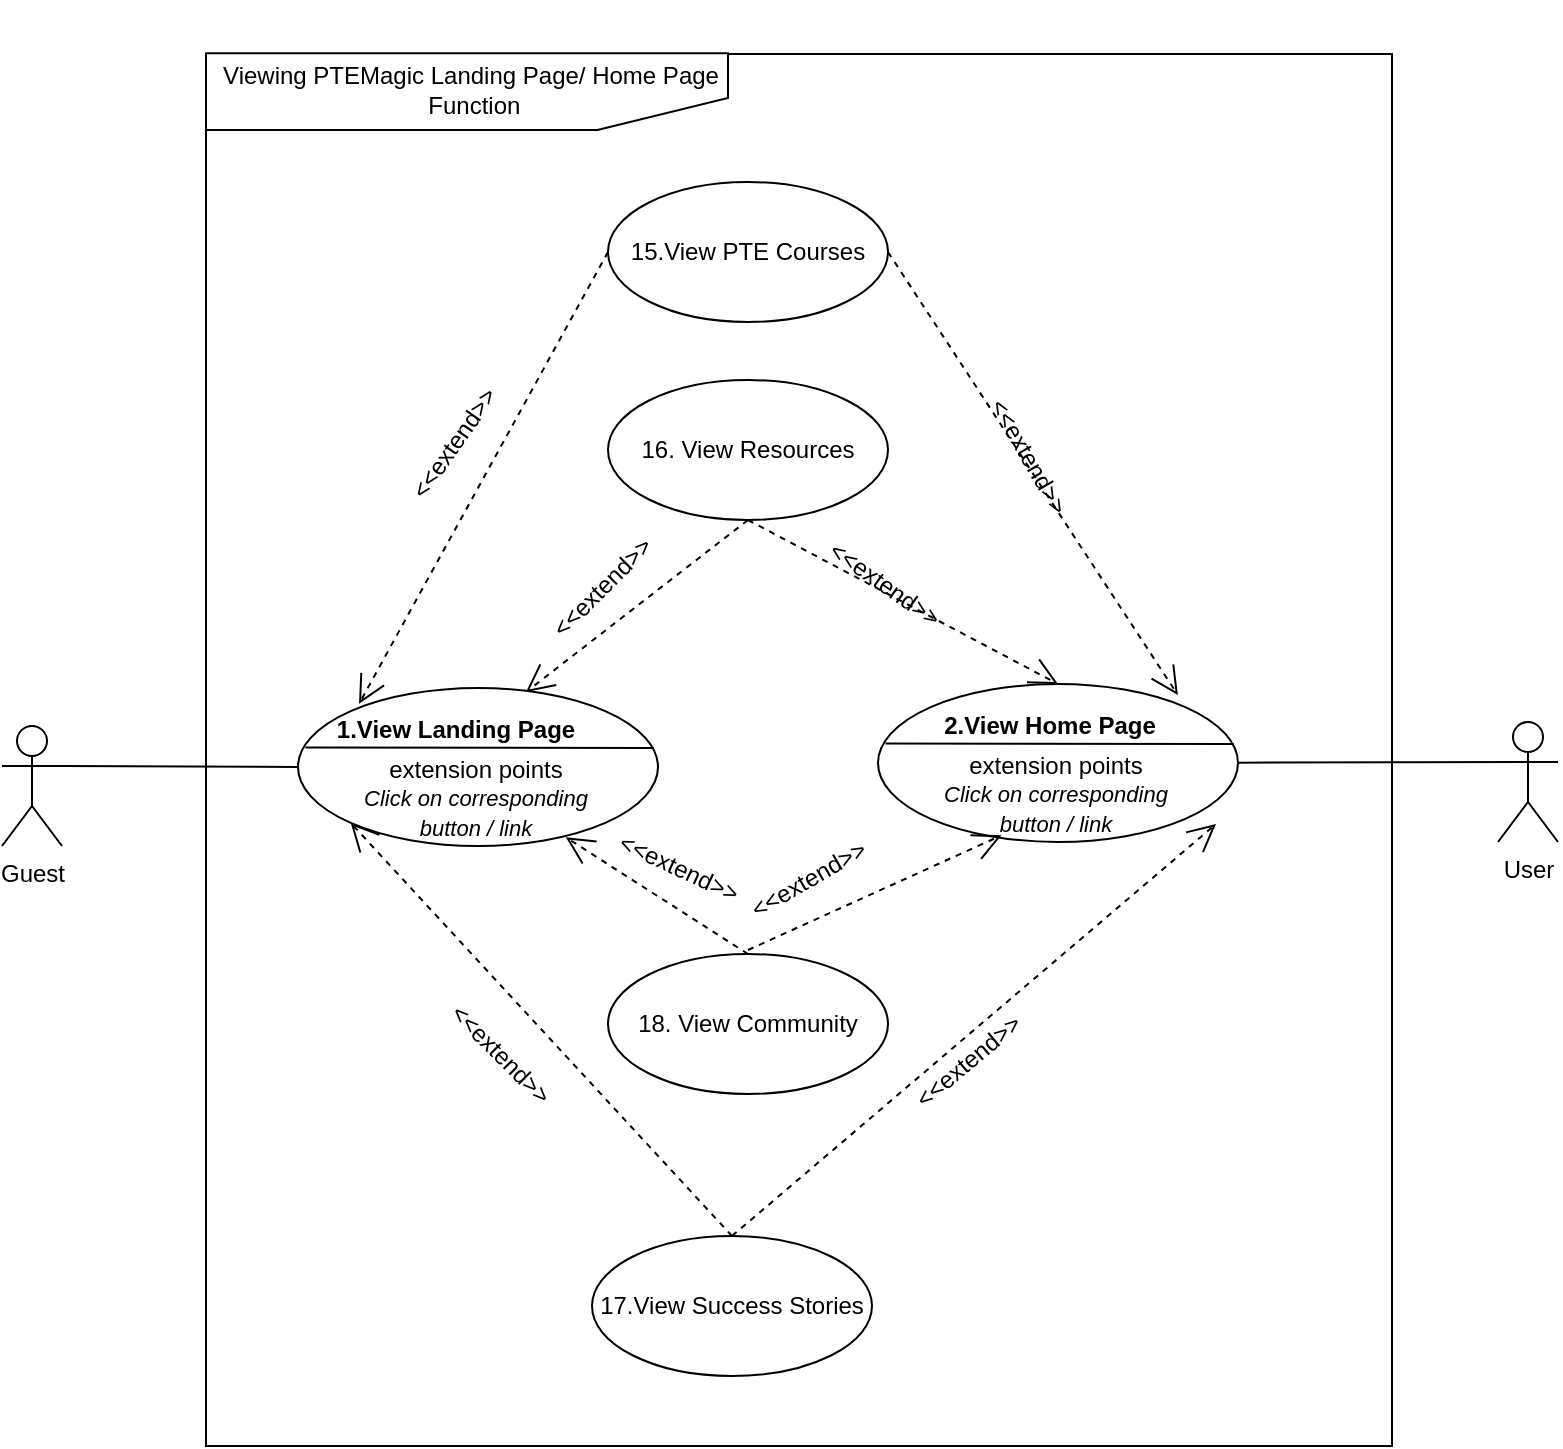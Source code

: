 <mxfile version="21.6.5" type="device" pages="10">
  <diagram name="1.View Landing Page/View Home Page" id="sQucJz8SEf9G44n1_052">
    <mxGraphModel dx="1020" dy="1604" grid="0" gridSize="10" guides="1" tooltips="1" connect="1" arrows="1" fold="1" page="1" pageScale="1" pageWidth="850" pageHeight="1100" math="0" shadow="0">
      <root>
        <mxCell id="rUFo7I07luwSzejthJZM-0" />
        <mxCell id="rUFo7I07luwSzejthJZM-1" parent="rUFo7I07luwSzejthJZM-0" />
        <mxCell id="rUFo7I07luwSzejthJZM-2" value="" style="rounded=0;whiteSpace=wrap;html=1;" parent="rUFo7I07luwSzejthJZM-1" vertex="1">
          <mxGeometry x="138" y="-1034" width="593" height="696" as="geometry" />
        </mxCell>
        <mxCell id="rUFo7I07luwSzejthJZM-3" value="User" style="shape=umlActor;verticalLabelPosition=bottom;verticalAlign=top;html=1;" parent="rUFo7I07luwSzejthJZM-1" vertex="1">
          <mxGeometry x="784" y="-700" width="30" height="60" as="geometry" />
        </mxCell>
        <mxCell id="rUFo7I07luwSzejthJZM-7" value="16. View Resources" style="ellipse;whiteSpace=wrap;html=1;strokeColor=#000000;" parent="rUFo7I07luwSzejthJZM-1" vertex="1">
          <mxGeometry x="339" y="-871" width="140" height="70" as="geometry" />
        </mxCell>
        <mxCell id="rUFo7I07luwSzejthJZM-8" value="" style="endArrow=open;dashed=1;endFill=0;endSize=12;html=1;exitX=0.5;exitY=1;exitDx=0;exitDy=0;entryX=0.5;entryY=0;entryDx=0;entryDy=0;" parent="rUFo7I07luwSzejthJZM-1" source="rUFo7I07luwSzejthJZM-7" target="rUFo7I07luwSzejthJZM-17" edge="1">
          <mxGeometry width="160" relative="1" as="geometry">
            <mxPoint x="1000.5" y="-742.68" as="sourcePoint" />
            <mxPoint x="507" y="-716" as="targetPoint" />
            <Array as="points" />
          </mxGeometry>
        </mxCell>
        <mxCell id="rUFo7I07luwSzejthJZM-15" value="" style="endArrow=none;html=1;rounded=0;exitX=1;exitY=0.333;exitDx=0;exitDy=0;exitPerimeter=0;" parent="rUFo7I07luwSzejthJZM-1" source="rUFo7I07luwSzejthJZM-3" target="rUFo7I07luwSzejthJZM-17" edge="1">
          <mxGeometry width="50" height="50" relative="1" as="geometry">
            <mxPoint x="628" y="-695" as="sourcePoint" />
            <mxPoint x="678" y="-745" as="targetPoint" />
          </mxGeometry>
        </mxCell>
        <mxCell id="rUFo7I07luwSzejthJZM-16" value="" style="group" parent="rUFo7I07luwSzejthJZM-1" vertex="1" connectable="0">
          <mxGeometry x="474" y="-719" width="180" height="79" as="geometry" />
        </mxCell>
        <mxCell id="rUFo7I07luwSzejthJZM-17" value="" style="ellipse;whiteSpace=wrap;html=1;" parent="rUFo7I07luwSzejthJZM-16" vertex="1">
          <mxGeometry width="180" height="79" as="geometry" />
        </mxCell>
        <mxCell id="rUFo7I07luwSzejthJZM-18" value="" style="group" parent="rUFo7I07luwSzejthJZM-16" vertex="1" connectable="0">
          <mxGeometry x="9" y="6" width="164" height="64" as="geometry" />
        </mxCell>
        <mxCell id="rUFo7I07luwSzejthJZM-19" value="&lt;b&gt;2.View Home Page&lt;/b&gt;" style="text;html=1;strokeColor=none;fillColor=none;align=center;verticalAlign=middle;whiteSpace=wrap;rounded=0;" parent="rUFo7I07luwSzejthJZM-18" vertex="1">
          <mxGeometry x="22" width="110" height="30" as="geometry" />
        </mxCell>
        <mxCell id="rUFo7I07luwSzejthJZM-20" value="" style="endArrow=none;html=1;rounded=0;exitX=0.021;exitY=0.376;exitDx=0;exitDy=0;exitPerimeter=0;movable=1;resizable=1;rotatable=1;deletable=1;editable=1;locked=0;connectable=1;" parent="rUFo7I07luwSzejthJZM-18" source="rUFo7I07luwSzejthJZM-17" edge="1">
          <mxGeometry width="50" height="50" relative="1" as="geometry">
            <mxPoint x="270" y="107" as="sourcePoint" />
            <mxPoint x="169" y="24" as="targetPoint" />
          </mxGeometry>
        </mxCell>
        <mxCell id="rUFo7I07luwSzejthJZM-21" value="extension points&lt;br&gt;&lt;i&gt;&lt;font style=&quot;font-size: 11px;&quot;&gt;Click on corresponding &lt;br&gt;button / link&lt;/font&gt;&lt;/i&gt;" style="text;html=1;strokeColor=none;fillColor=none;align=center;verticalAlign=middle;whiteSpace=wrap;rounded=0;movable=1;resizable=1;rotatable=1;deletable=1;editable=1;locked=0;connectable=1;" parent="rUFo7I07luwSzejthJZM-18" vertex="1">
          <mxGeometry y="34" width="160" height="30" as="geometry" />
        </mxCell>
        <mxCell id="rUFo7I07luwSzejthJZM-24" value="" style="group" parent="rUFo7I07luwSzejthJZM-1" vertex="1" connectable="0">
          <mxGeometry x="138" y="-1060" width="298" height="64" as="geometry" />
        </mxCell>
        <mxCell id="rUFo7I07luwSzejthJZM-25" value="" style="verticalLabelPosition=bottom;verticalAlign=top;html=1;shape=mxgraph.basic.polygon;polyCoords=[[1,0.4],[1,0.6],[1,0.7],[1,0.75],[0.75,1],[0.25,1],[0,1],[0,0.4]];polyline=0;" parent="rUFo7I07luwSzejthJZM-24" vertex="1">
          <mxGeometry width="261" height="64" as="geometry" />
        </mxCell>
        <mxCell id="rUFo7I07luwSzejthJZM-26" value="Viewing PTEMagic Landing Page/ Home Page&lt;br&gt;&amp;nbsp;Function" style="text;html=1;strokeColor=none;fillColor=none;align=center;verticalAlign=middle;whiteSpace=wrap;rounded=0;" parent="rUFo7I07luwSzejthJZM-24" vertex="1">
          <mxGeometry x="-8" y="34.4" width="281.32" height="18.82" as="geometry" />
        </mxCell>
        <mxCell id="rUFo7I07luwSzejthJZM-33" value="" style="group;rotation=45;" parent="rUFo7I07luwSzejthJZM-1" vertex="1" connectable="0">
          <mxGeometry x="448" y="-779.0" width="100" height="20" as="geometry" />
        </mxCell>
        <mxCell id="rUFo7I07luwSzejthJZM-34" value="&amp;lt;&amp;lt;extend&amp;gt;&amp;gt;" style="text;html=1;align=center;verticalAlign=middle;resizable=0;points=[];autosize=1;rotation=35;" parent="rUFo7I07luwSzejthJZM-33" vertex="1">
          <mxGeometry x="-11" width="80" height="20" as="geometry" />
        </mxCell>
        <mxCell id="rUFo7I07luwSzejthJZM-57" value="18. View Community" style="ellipse;whiteSpace=wrap;html=1;strokeColor=#000000;" parent="rUFo7I07luwSzejthJZM-1" vertex="1">
          <mxGeometry x="339" y="-584" width="140" height="70" as="geometry" />
        </mxCell>
        <mxCell id="rUFo7I07luwSzejthJZM-58" value="" style="endArrow=open;dashed=1;endFill=0;endSize=12;html=1;entryX=0.343;entryY=0.958;entryDx=0;entryDy=0;entryPerimeter=0;" parent="rUFo7I07luwSzejthJZM-1" target="rUFo7I07luwSzejthJZM-17" edge="1">
          <mxGeometry width="160" relative="1" as="geometry">
            <mxPoint x="409" y="-586" as="sourcePoint" />
            <mxPoint x="531" y="-634" as="targetPoint" />
            <Array as="points" />
          </mxGeometry>
        </mxCell>
        <mxCell id="rUFo7I07luwSzejthJZM-59" value="&amp;lt;&amp;lt;extend&amp;gt;&amp;gt;" style="text;html=1;align=center;verticalAlign=middle;resizable=0;points=[];autosize=1;rotation=-30;" parent="rUFo7I07luwSzejthJZM-1" vertex="1">
          <mxGeometry x="399" y="-631" width="80" height="20" as="geometry" />
        </mxCell>
        <mxCell id="Q09JX-G_V8dZc9MAlCAA-0" value="Guest" style="shape=umlActor;verticalLabelPosition=bottom;verticalAlign=top;html=1;" parent="rUFo7I07luwSzejthJZM-1" vertex="1">
          <mxGeometry x="36" y="-698" width="30" height="60" as="geometry" />
        </mxCell>
        <mxCell id="Q09JX-G_V8dZc9MAlCAA-1" value="" style="group" parent="rUFo7I07luwSzejthJZM-1" vertex="1" connectable="0">
          <mxGeometry x="184" y="-717" width="180" height="79" as="geometry" />
        </mxCell>
        <mxCell id="Q09JX-G_V8dZc9MAlCAA-2" value="" style="ellipse;whiteSpace=wrap;html=1;" parent="Q09JX-G_V8dZc9MAlCAA-1" vertex="1">
          <mxGeometry width="180" height="79" as="geometry" />
        </mxCell>
        <mxCell id="Q09JX-G_V8dZc9MAlCAA-3" value="" style="group" parent="Q09JX-G_V8dZc9MAlCAA-1" vertex="1" connectable="0">
          <mxGeometry x="9" y="6" width="164" height="64" as="geometry" />
        </mxCell>
        <mxCell id="Q09JX-G_V8dZc9MAlCAA-4" value="&lt;b&gt;1.View Landing Page&lt;/b&gt;" style="text;html=1;strokeColor=none;fillColor=none;align=center;verticalAlign=middle;whiteSpace=wrap;rounded=0;" parent="Q09JX-G_V8dZc9MAlCAA-3" vertex="1">
          <mxGeometry x="8" width="124" height="30" as="geometry" />
        </mxCell>
        <mxCell id="Q09JX-G_V8dZc9MAlCAA-5" value="" style="endArrow=none;html=1;rounded=0;exitX=0.021;exitY=0.376;exitDx=0;exitDy=0;exitPerimeter=0;movable=1;resizable=1;rotatable=1;deletable=1;editable=1;locked=0;connectable=1;" parent="Q09JX-G_V8dZc9MAlCAA-3" source="Q09JX-G_V8dZc9MAlCAA-2" edge="1">
          <mxGeometry width="50" height="50" relative="1" as="geometry">
            <mxPoint x="270" y="107" as="sourcePoint" />
            <mxPoint x="169" y="24" as="targetPoint" />
          </mxGeometry>
        </mxCell>
        <mxCell id="Q09JX-G_V8dZc9MAlCAA-6" value="extension points&lt;br&gt;&lt;i&gt;&lt;font style=&quot;font-size: 11px;&quot;&gt;Click on corresponding &lt;br&gt;button / link&lt;/font&gt;&lt;/i&gt;" style="text;html=1;strokeColor=none;fillColor=none;align=center;verticalAlign=middle;whiteSpace=wrap;rounded=0;movable=1;resizable=1;rotatable=1;deletable=1;editable=1;locked=0;connectable=1;" parent="Q09JX-G_V8dZc9MAlCAA-3" vertex="1">
          <mxGeometry y="34" width="160" height="30" as="geometry" />
        </mxCell>
        <mxCell id="Q09JX-G_V8dZc9MAlCAA-7" value="15.View PTE Courses" style="ellipse;whiteSpace=wrap;html=1;strokeColor=#000000;" parent="rUFo7I07luwSzejthJZM-1" vertex="1">
          <mxGeometry x="339" y="-970" width="140" height="70" as="geometry" />
        </mxCell>
        <mxCell id="Q09JX-G_V8dZc9MAlCAA-8" value="17.View&amp;nbsp;Success Stories" style="ellipse;whiteSpace=wrap;html=1;strokeColor=#000000;" parent="rUFo7I07luwSzejthJZM-1" vertex="1">
          <mxGeometry x="331" y="-443" width="140" height="70" as="geometry" />
        </mxCell>
        <mxCell id="Q09JX-G_V8dZc9MAlCAA-10" value="" style="endArrow=none;html=1;rounded=0;exitX=0;exitY=0.5;exitDx=0;exitDy=0;entryX=1;entryY=0.333;entryDx=0;entryDy=0;entryPerimeter=0;" parent="rUFo7I07luwSzejthJZM-1" source="Q09JX-G_V8dZc9MAlCAA-2" target="Q09JX-G_V8dZc9MAlCAA-0" edge="1">
          <mxGeometry width="50" height="50" relative="1" as="geometry">
            <mxPoint x="336" y="-666" as="sourcePoint" />
            <mxPoint x="127" y="-664" as="targetPoint" />
          </mxGeometry>
        </mxCell>
        <mxCell id="Q09JX-G_V8dZc9MAlCAA-13" value="" style="endArrow=open;dashed=1;endFill=0;endSize=12;html=1;exitX=0.5;exitY=1;exitDx=0;exitDy=0;" parent="rUFo7I07luwSzejthJZM-1" source="rUFo7I07luwSzejthJZM-7" edge="1">
          <mxGeometry width="160" relative="1" as="geometry">
            <mxPoint x="284" y="-789" as="sourcePoint" />
            <mxPoint x="298" y="-715" as="targetPoint" />
            <Array as="points" />
          </mxGeometry>
        </mxCell>
        <mxCell id="Q09JX-G_V8dZc9MAlCAA-12" value="&amp;lt;&amp;lt;extend&amp;gt;&amp;gt;" style="text;html=1;align=center;verticalAlign=middle;resizable=0;points=[];autosize=1;rotation=-45;" parent="rUFo7I07luwSzejthJZM-1" vertex="1">
          <mxGeometry x="296" y="-777.0" width="80" height="20" as="geometry" />
        </mxCell>
        <mxCell id="SOynx45rOmqVfAcipDJp-0" value="" style="group;rotation=25;" parent="rUFo7I07luwSzejthJZM-1" vertex="1" connectable="0">
          <mxGeometry x="325" y="-634" width="100" height="20" as="geometry" />
        </mxCell>
        <mxCell id="SOynx45rOmqVfAcipDJp-1" value="&amp;lt;&amp;lt;extend&amp;gt;&amp;gt;" style="text;html=1;align=center;verticalAlign=middle;resizable=0;points=[];autosize=1;rotation=25;" parent="SOynx45rOmqVfAcipDJp-0" vertex="1">
          <mxGeometry x="9" y="-3" width="80" height="20" as="geometry" />
        </mxCell>
        <mxCell id="SOynx45rOmqVfAcipDJp-2" value="" style="endArrow=open;dashed=1;endFill=0;endSize=12;html=1;exitX=0.5;exitY=0;exitDx=0;exitDy=0;entryX=0.744;entryY=0.945;entryDx=0;entryDy=0;entryPerimeter=0;" parent="rUFo7I07luwSzejthJZM-1" source="rUFo7I07luwSzejthJZM-57" target="Q09JX-G_V8dZc9MAlCAA-2" edge="1">
          <mxGeometry width="160" relative="1" as="geometry">
            <mxPoint x="431" y="-574" as="sourcePoint" />
            <mxPoint x="324" y="-641" as="targetPoint" />
            <Array as="points" />
          </mxGeometry>
        </mxCell>
        <mxCell id="SOynx45rOmqVfAcipDJp-3" value="&amp;lt;&amp;lt;extend&amp;gt;&amp;gt;" style="text;html=1;align=center;verticalAlign=middle;resizable=0;points=[];autosize=1;rotation=-40;" parent="rUFo7I07luwSzejthJZM-1" vertex="1">
          <mxGeometry x="479" y="-540" width="80" height="20" as="geometry" />
        </mxCell>
        <mxCell id="SOynx45rOmqVfAcipDJp-4" value="" style="endArrow=open;dashed=1;endFill=0;endSize=12;html=1;exitX=0.5;exitY=0;exitDx=0;exitDy=0;entryX=1;entryY=1;entryDx=0;entryDy=0;" parent="rUFo7I07luwSzejthJZM-1" source="Q09JX-G_V8dZc9MAlCAA-8" target="rUFo7I07luwSzejthJZM-21" edge="1">
          <mxGeometry width="160" relative="1" as="geometry">
            <mxPoint x="425" y="-480" as="sourcePoint" />
            <mxPoint x="565" y="-637" as="targetPoint" />
            <Array as="points" />
          </mxGeometry>
        </mxCell>
        <mxCell id="SOynx45rOmqVfAcipDJp-5" value="" style="endArrow=open;dashed=1;endFill=0;endSize=12;html=1;entryX=0;entryY=1;entryDx=0;entryDy=0;exitX=0.5;exitY=0;exitDx=0;exitDy=0;" parent="rUFo7I07luwSzejthJZM-1" source="Q09JX-G_V8dZc9MAlCAA-8" target="Q09JX-G_V8dZc9MAlCAA-2" edge="1">
          <mxGeometry width="160" relative="1" as="geometry">
            <mxPoint x="411" y="-449" as="sourcePoint" />
            <mxPoint x="609" y="-629" as="targetPoint" />
            <Array as="points" />
          </mxGeometry>
        </mxCell>
        <mxCell id="SOynx45rOmqVfAcipDJp-6" value="&amp;lt;&amp;lt;extend&amp;gt;&amp;gt;" style="text;html=1;align=center;verticalAlign=middle;resizable=0;points=[];autosize=1;rotation=45;" parent="rUFo7I07luwSzejthJZM-1" vertex="1">
          <mxGeometry x="245" y="-544" width="80" height="20" as="geometry" />
        </mxCell>
        <mxCell id="SOynx45rOmqVfAcipDJp-8" value="" style="endArrow=open;dashed=1;endFill=0;endSize=12;html=1;exitX=0;exitY=0.5;exitDx=0;exitDy=0;entryX=0.109;entryY=0.064;entryDx=0;entryDy=0;entryPerimeter=0;" parent="rUFo7I07luwSzejthJZM-1" source="Q09JX-G_V8dZc9MAlCAA-7" target="Q09JX-G_V8dZc9MAlCAA-4" edge="1">
          <mxGeometry width="160" relative="1" as="geometry">
            <mxPoint x="419" y="-791" as="sourcePoint" />
            <mxPoint x="308" y="-705" as="targetPoint" />
            <Array as="points" />
          </mxGeometry>
        </mxCell>
        <mxCell id="SOynx45rOmqVfAcipDJp-10" value="" style="endArrow=open;dashed=1;endFill=0;endSize=12;html=1;exitX=1;exitY=0.5;exitDx=0;exitDy=0;entryX=0.833;entryY=0.07;entryDx=0;entryDy=0;entryPerimeter=0;" parent="rUFo7I07luwSzejthJZM-1" source="Q09JX-G_V8dZc9MAlCAA-7" target="rUFo7I07luwSzejthJZM-17" edge="1">
          <mxGeometry width="160" relative="1" as="geometry">
            <mxPoint x="419" y="-791" as="sourcePoint" />
            <mxPoint x="586" y="-716" as="targetPoint" />
            <Array as="points" />
          </mxGeometry>
        </mxCell>
        <mxCell id="SOynx45rOmqVfAcipDJp-12" value="&amp;lt;&amp;lt;extend&amp;gt;&amp;gt;" style="text;html=1;align=center;verticalAlign=middle;resizable=0;points=[];autosize=1;rotation=60;" parent="rUFo7I07luwSzejthJZM-1" vertex="1">
          <mxGeometry x="509" y="-843" width="80" height="20" as="geometry" />
        </mxCell>
        <mxCell id="SOynx45rOmqVfAcipDJp-13" value="&amp;lt;&amp;lt;extend&amp;gt;&amp;gt;" style="text;html=1;align=center;verticalAlign=middle;resizable=0;points=[];autosize=1;rotation=-55;" parent="rUFo7I07luwSzejthJZM-1" vertex="1">
          <mxGeometry x="222" y="-849.0" width="80" height="20" as="geometry" />
        </mxCell>
      </root>
    </mxGraphModel>
  </diagram>
  <diagram id="ZiJ1QPWtikxDmdyrKGaZ" name="2.View Home Page">
    <mxGraphModel dx="605" dy="1611" grid="0" gridSize="10" guides="1" tooltips="1" connect="1" arrows="1" fold="1" page="1" pageScale="1" pageWidth="850" pageHeight="1100" math="0" shadow="0">
      <root>
        <mxCell id="0" />
        <mxCell id="1" parent="0" />
        <mxCell id="QFioJCVgbsHBG_78rPdo-1" value="" style="rounded=0;whiteSpace=wrap;html=1;" parent="1" vertex="1">
          <mxGeometry x="128" y="-1041" width="958" height="696" as="geometry" />
        </mxCell>
        <mxCell id="QFioJCVgbsHBG_78rPdo-2" value="User" style="shape=umlActor;verticalLabelPosition=bottom;verticalAlign=top;html=1;" parent="1" vertex="1">
          <mxGeometry x="47" y="-693.5" width="30" height="60" as="geometry" />
        </mxCell>
        <mxCell id="QFioJCVgbsHBG_78rPdo-3" value="" style="endArrow=open;dashed=1;endFill=0;endSize=12;html=1;entryX=0;entryY=0;entryDx=0;entryDy=0;exitX=0.5;exitY=1;exitDx=0;exitDy=0;" parent="1" source="QFioJCVgbsHBG_78rPdo-26" target="QFioJCVgbsHBG_78rPdo-16" edge="1">
          <mxGeometry width="160" relative="1" as="geometry">
            <mxPoint x="1203" y="-1191.68" as="sourcePoint" />
            <mxPoint x="327" y="-702" as="targetPoint" />
          </mxGeometry>
        </mxCell>
        <mxCell id="QFioJCVgbsHBG_78rPdo-4" value="4.View&amp;nbsp;Speaking tasks" style="ellipse;whiteSpace=wrap;html=1;strokeColor=#000000;" parent="1" vertex="1">
          <mxGeometry x="196" y="-922.68" width="140" height="70" as="geometry" />
        </mxCell>
        <mxCell id="QFioJCVgbsHBG_78rPdo-5" value="" style="endArrow=open;dashed=1;endFill=0;endSize=12;html=1;exitX=0.5;exitY=1;exitDx=0;exitDy=0;entryX=0.307;entryY=0.034;entryDx=0;entryDy=0;entryPerimeter=0;" parent="1" source="QFioJCVgbsHBG_78rPdo-4" target="QFioJCVgbsHBG_78rPdo-16" edge="1">
          <mxGeometry width="160" relative="1" as="geometry">
            <mxPoint x="964" y="-1037.68" as="sourcePoint" />
            <mxPoint x="860.12" y="-948.995" as="targetPoint" />
          </mxGeometry>
        </mxCell>
        <mxCell id="QFioJCVgbsHBG_78rPdo-6" value="5.View Writing tasks" style="ellipse;whiteSpace=wrap;html=1;strokeColor=#000000;" parent="1" vertex="1">
          <mxGeometry x="336" y="-998" width="140" height="70" as="geometry" />
        </mxCell>
        <mxCell id="QFioJCVgbsHBG_78rPdo-7" value="" style="endArrow=open;dashed=1;endFill=0;endSize=12;html=1;exitX=0.5;exitY=1;exitDx=0;exitDy=0;entryX=0.5;entryY=0;entryDx=0;entryDy=0;" parent="1" source="QFioJCVgbsHBG_78rPdo-6" target="QFioJCVgbsHBG_78rPdo-16" edge="1">
          <mxGeometry width="160" relative="1" as="geometry">
            <mxPoint x="890.5" y="-738.68" as="sourcePoint" />
            <mxPoint x="397" y="-712" as="targetPoint" />
            <Array as="points" />
          </mxGeometry>
        </mxCell>
        <mxCell id="QFioJCVgbsHBG_78rPdo-8" value="9.View shopping cart" style="ellipse;whiteSpace=wrap;html=1;strokeColor=#000000;" parent="1" vertex="1">
          <mxGeometry x="151.0" y="-514" width="140" height="70" as="geometry" />
        </mxCell>
        <mxCell id="QFioJCVgbsHBG_78rPdo-9" value="" style="endArrow=open;dashed=1;endFill=0;endSize=12;html=1;entryX=0.171;entryY=1.117;entryDx=0;entryDy=0;entryPerimeter=0;" parent="1" source="QFioJCVgbsHBG_78rPdo-8" target="QFioJCVgbsHBG_78rPdo-20" edge="1">
          <mxGeometry width="160" relative="1" as="geometry">
            <mxPoint x="245.94" y="-562.18" as="sourcePoint" />
            <mxPoint x="422.94" y="-631" as="targetPoint" />
          </mxGeometry>
        </mxCell>
        <mxCell id="QFioJCVgbsHBG_78rPdo-10" value="6.View Reading tasks" style="ellipse;whiteSpace=wrap;html=1;strokeColor=#000000;" parent="1" vertex="1">
          <mxGeometry x="476" y="-922.68" width="140" height="70" as="geometry" />
        </mxCell>
        <mxCell id="QFioJCVgbsHBG_78rPdo-11" value="" style="endArrow=open;dashed=1;endFill=0;endSize=12;html=1;exitX=0.5;exitY=1;exitDx=0;exitDy=0;entryX=0.677;entryY=0.034;entryDx=0;entryDy=0;entryPerimeter=0;" parent="1" source="QFioJCVgbsHBG_78rPdo-10" target="QFioJCVgbsHBG_78rPdo-16" edge="1">
          <mxGeometry width="160" relative="1" as="geometry">
            <mxPoint x="387" y="-496" as="sourcePoint" />
            <mxPoint x="337" y="-656" as="targetPoint" />
          </mxGeometry>
        </mxCell>
        <mxCell id="QFioJCVgbsHBG_78rPdo-12" value="" style="group;rotation=-25;" parent="1" vertex="1" connectable="0">
          <mxGeometry x="211" y="-640.5" width="100" height="20" as="geometry" />
        </mxCell>
        <mxCell id="QFioJCVgbsHBG_78rPdo-13" value="&amp;lt;&amp;lt;extend&amp;gt;&amp;gt;" style="text;html=1;align=center;verticalAlign=middle;resizable=0;points=[];autosize=1;rotation=-25;" parent="QFioJCVgbsHBG_78rPdo-12" vertex="1">
          <mxGeometry x="8" width="80" height="20" as="geometry" />
        </mxCell>
        <mxCell id="QFioJCVgbsHBG_78rPdo-14" value="" style="endArrow=none;html=1;rounded=0;exitX=1;exitY=0.333;exitDx=0;exitDy=0;exitPerimeter=0;" parent="1" source="QFioJCVgbsHBG_78rPdo-2" target="QFioJCVgbsHBG_78rPdo-16" edge="1">
          <mxGeometry width="50" height="50" relative="1" as="geometry">
            <mxPoint x="518" y="-691" as="sourcePoint" />
            <mxPoint x="568" y="-741" as="targetPoint" />
          </mxGeometry>
        </mxCell>
        <mxCell id="QFioJCVgbsHBG_78rPdo-15" value="" style="group" parent="1" vertex="1" connectable="0">
          <mxGeometry x="315" y="-712.5" width="180" height="79" as="geometry" />
        </mxCell>
        <mxCell id="QFioJCVgbsHBG_78rPdo-16" value="" style="ellipse;whiteSpace=wrap;html=1;" parent="QFioJCVgbsHBG_78rPdo-15" vertex="1">
          <mxGeometry width="180" height="79" as="geometry" />
        </mxCell>
        <mxCell id="QFioJCVgbsHBG_78rPdo-17" value="" style="group" parent="QFioJCVgbsHBG_78rPdo-15" vertex="1" connectable="0">
          <mxGeometry x="9" y="6" width="164" height="64" as="geometry" />
        </mxCell>
        <mxCell id="QFioJCVgbsHBG_78rPdo-18" value="&lt;b&gt;2.View Home Page&lt;/b&gt;" style="text;html=1;strokeColor=none;fillColor=none;align=center;verticalAlign=middle;whiteSpace=wrap;rounded=0;" parent="QFioJCVgbsHBG_78rPdo-17" vertex="1">
          <mxGeometry x="22" width="110" height="30" as="geometry" />
        </mxCell>
        <mxCell id="QFioJCVgbsHBG_78rPdo-19" value="" style="endArrow=none;html=1;rounded=0;exitX=0.021;exitY=0.376;exitDx=0;exitDy=0;exitPerimeter=0;movable=1;resizable=1;rotatable=1;deletable=1;editable=1;locked=0;connectable=1;" parent="QFioJCVgbsHBG_78rPdo-17" source="QFioJCVgbsHBG_78rPdo-16" edge="1">
          <mxGeometry width="50" height="50" relative="1" as="geometry">
            <mxPoint x="270" y="107" as="sourcePoint" />
            <mxPoint x="169" y="24" as="targetPoint" />
          </mxGeometry>
        </mxCell>
        <mxCell id="QFioJCVgbsHBG_78rPdo-20" value="extension points&lt;br&gt;&lt;i&gt;&lt;font style=&quot;font-size: 11px;&quot;&gt;Click on corresponding &lt;br&gt;button / link&lt;/font&gt;&lt;/i&gt;" style="text;html=1;strokeColor=none;fillColor=none;align=center;verticalAlign=middle;whiteSpace=wrap;rounded=0;movable=1;resizable=1;rotatable=1;deletable=1;editable=1;locked=0;connectable=1;" parent="QFioJCVgbsHBG_78rPdo-17" vertex="1">
          <mxGeometry y="34" width="160" height="30" as="geometry" />
        </mxCell>
        <mxCell id="QFioJCVgbsHBG_78rPdo-25" value="" style="endArrow=open;dashed=1;endFill=0;endSize=12;html=1;exitX=0.5;exitY=1;exitDx=0;exitDy=0;entryX=1;entryY=0;entryDx=0;entryDy=0;" parent="1" source="QFioJCVgbsHBG_78rPdo-22" target="QFioJCVgbsHBG_78rPdo-16" edge="1">
          <mxGeometry width="160" relative="1" as="geometry">
            <mxPoint x="229" y="-866" as="sourcePoint" />
            <mxPoint x="497" y="-682" as="targetPoint" />
          </mxGeometry>
        </mxCell>
        <mxCell id="QFioJCVgbsHBG_78rPdo-26" value="3.View Mock Test List" style="ellipse;whiteSpace=wrap;html=1;strokeColor=#000000;" parent="1" vertex="1">
          <mxGeometry x="147" y="-818.68" width="140" height="70" as="geometry" />
        </mxCell>
        <mxCell id="QFioJCVgbsHBG_78rPdo-27" value="" style="group" parent="1" vertex="1" connectable="0">
          <mxGeometry x="128" y="-1067" width="262" height="64" as="geometry" />
        </mxCell>
        <mxCell id="QFioJCVgbsHBG_78rPdo-28" value="" style="verticalLabelPosition=bottom;verticalAlign=top;html=1;shape=mxgraph.basic.polygon;polyCoords=[[1,0.4],[1,0.6],[1,0.7],[1,0.75],[0.75,1],[0.25,1],[0,1],[0,0.4]];polyline=0;" parent="QFioJCVgbsHBG_78rPdo-27" vertex="1">
          <mxGeometry width="261" height="64" as="geometry" />
        </mxCell>
        <mxCell id="QFioJCVgbsHBG_78rPdo-29" value="Viewing PTEMagic Home Page/Dashboard&amp;nbsp;&lt;br&gt;&amp;nbsp;Function" style="text;html=1;strokeColor=none;fillColor=none;align=center;verticalAlign=middle;whiteSpace=wrap;rounded=0;" parent="QFioJCVgbsHBG_78rPdo-27" vertex="1">
          <mxGeometry x="16.68" y="34.4" width="245.32" height="18.82" as="geometry" />
        </mxCell>
        <mxCell id="QFioJCVgbsHBG_78rPdo-30" value="" style="group;rotation=50;" parent="1" vertex="1" connectable="0">
          <mxGeometry x="285" y="-792" width="100" height="30" as="geometry" />
        </mxCell>
        <mxCell id="QFioJCVgbsHBG_78rPdo-31" value="&amp;lt;&amp;lt;extend&amp;gt;&amp;gt;" style="text;html=1;align=center;verticalAlign=middle;resizable=0;points=[];autosize=1;rotation=50;" parent="QFioJCVgbsHBG_78rPdo-30" vertex="1">
          <mxGeometry x="8" y="1" width="80" height="20" as="geometry" />
        </mxCell>
        <mxCell id="QFioJCVgbsHBG_78rPdo-23" value="" style="group;rotation=25;" parent="QFioJCVgbsHBG_78rPdo-30" vertex="1" connectable="0">
          <mxGeometry x="-44" y="53" width="100" height="20" as="geometry" />
        </mxCell>
        <mxCell id="QFioJCVgbsHBG_78rPdo-24" value="&amp;lt;&amp;lt;extend&amp;gt;&amp;gt;" style="text;html=1;align=center;verticalAlign=middle;resizable=0;points=[];autosize=1;rotation=25;" parent="QFioJCVgbsHBG_78rPdo-23" vertex="1">
          <mxGeometry x="9" y="-3" width="80" height="20" as="geometry" />
        </mxCell>
        <mxCell id="QFioJCVgbsHBG_78rPdo-32" value="" style="group;rotation=-50;" parent="1" vertex="1" connectable="0">
          <mxGeometry x="422" y="-792.0" width="100" height="20" as="geometry" />
        </mxCell>
        <mxCell id="QFioJCVgbsHBG_78rPdo-33" value="&amp;lt;&amp;lt;extend&amp;gt;&amp;gt;" style="text;html=1;align=center;verticalAlign=middle;resizable=0;points=[];autosize=1;rotation=-50;" parent="QFioJCVgbsHBG_78rPdo-32" vertex="1">
          <mxGeometry x="8" y="1" width="80" height="20" as="geometry" />
        </mxCell>
        <mxCell id="QFioJCVgbsHBG_78rPdo-34" value="" style="group;rotation=-1;" parent="1" vertex="1" connectable="0">
          <mxGeometry x="397" y="-852.68" width="100" height="20" as="geometry" />
        </mxCell>
        <mxCell id="QFioJCVgbsHBG_78rPdo-35" value="&amp;lt;&amp;lt;extend&amp;gt;&amp;gt;" style="text;html=1;align=center;verticalAlign=middle;resizable=0;points=[];autosize=1;rotation=-1;" parent="QFioJCVgbsHBG_78rPdo-34" vertex="1">
          <mxGeometry x="8" y="-2" width="80" height="20" as="geometry" />
        </mxCell>
        <mxCell id="QFioJCVgbsHBG_78rPdo-38" value="8.View product shop" style="ellipse;whiteSpace=wrap;html=1;strokeColor=#000000;" parent="1" vertex="1">
          <mxGeometry x="140" y="-600" width="140" height="70" as="geometry" />
        </mxCell>
        <mxCell id="QFioJCVgbsHBG_78rPdo-40" value="" style="endArrow=open;dashed=1;endFill=0;endSize=12;html=1;exitX=0.5;exitY=0;exitDx=0;exitDy=0;" parent="1" source="QFioJCVgbsHBG_78rPdo-38" edge="1">
          <mxGeometry width="160" relative="1" as="geometry">
            <mxPoint x="257" y="-512" as="sourcePoint" />
            <mxPoint x="330" y="-654" as="targetPoint" />
          </mxGeometry>
        </mxCell>
        <mxCell id="QFioJCVgbsHBG_78rPdo-22" value="7.View Listening tasks" style="ellipse;whiteSpace=wrap;html=1;strokeColor=#000000;" parent="1" vertex="1">
          <mxGeometry x="537" y="-819" width="140" height="70" as="geometry" />
        </mxCell>
        <mxCell id="QFioJCVgbsHBG_78rPdo-52" value="&amp;lt;&amp;lt;extend&amp;gt;&amp;gt;" style="text;html=1;align=center;verticalAlign=middle;resizable=0;points=[];autosize=1;rotation=-15;" parent="1" vertex="1">
          <mxGeometry x="490" y="-744.0" width="80" height="20" as="geometry" />
        </mxCell>
        <mxCell id="7zoBCVKVe4qN8-vw6AA6-3" value="Login" style="ellipse;whiteSpace=wrap;html=1;strokeColor=#000000;" parent="1" vertex="1">
          <mxGeometry x="740" y="-710.5" width="140" height="70" as="geometry" />
        </mxCell>
        <mxCell id="7zoBCVKVe4qN8-vw6AA6-4" value="Login by Account" style="ellipse;whiteSpace=wrap;html=1;strokeColor=#000000;" parent="1" vertex="1">
          <mxGeometry x="896" y="-800" width="140" height="70" as="geometry" />
        </mxCell>
        <mxCell id="7zoBCVKVe4qN8-vw6AA6-5" value="Login by Google" style="ellipse;whiteSpace=wrap;html=1;strokeColor=#000000;" parent="1" vertex="1">
          <mxGeometry x="907" y="-626" width="140" height="70" as="geometry" />
        </mxCell>
        <mxCell id="7zoBCVKVe4qN8-vw6AA6-6" value="" style="group" parent="1" vertex="1" connectable="0">
          <mxGeometry x="497" y="-693.5" width="235" height="20" as="geometry" />
        </mxCell>
        <mxCell id="7zoBCVKVe4qN8-vw6AA6-7" value="" style="endArrow=open;dashed=1;endFill=0;endSize=12;html=1;entryX=0;entryY=0.5;entryDx=0;entryDy=0;" parent="7zoBCVKVe4qN8-vw6AA6-6" target="7zoBCVKVe4qN8-vw6AA6-3" edge="1">
          <mxGeometry width="160" relative="1" as="geometry">
            <mxPoint y="20" as="sourcePoint" />
            <mxPoint x="235" y="20" as="targetPoint" />
          </mxGeometry>
        </mxCell>
        <mxCell id="7zoBCVKVe4qN8-vw6AA6-8" value="&amp;lt;&amp;lt;include&amp;gt;&amp;gt;" style="text;html=1;align=center;verticalAlign=middle;resizable=0;points=[];autosize=1;" parent="7zoBCVKVe4qN8-vw6AA6-6" vertex="1">
          <mxGeometry x="66.094" width="80" height="20" as="geometry" />
        </mxCell>
        <mxCell id="QFioJCVgbsHBG_78rPdo-37" value="&amp;lt;&amp;lt;extend&amp;gt;&amp;gt;" style="text;html=1;align=center;verticalAlign=middle;resizable=0;points=[];autosize=1;rotation=-60;" parent="1" vertex="1">
          <mxGeometry x="280" y="-583" width="80" height="20" as="geometry" />
        </mxCell>
        <mxCell id="7zoBCVKVe4qN8-vw6AA6-10" value="" style="endArrow=block;endFill=0;endSize=12;html=1;exitX=0;exitY=0.5;exitDx=0;exitDy=0;entryX=0.5;entryY=0;entryDx=0;entryDy=0;" parent="1" source="7zoBCVKVe4qN8-vw6AA6-4" target="7zoBCVKVe4qN8-vw6AA6-3" edge="1">
          <mxGeometry width="160" relative="1" as="geometry">
            <mxPoint x="673" y="-879" as="sourcePoint" />
            <mxPoint x="833" y="-879" as="targetPoint" />
          </mxGeometry>
        </mxCell>
        <mxCell id="Oh0XVTcccEON7Lcd7tRp-1" value="10.Manage User&#39;s account" style="ellipse;whiteSpace=wrap;html=1;strokeColor=#000000;" parent="1" vertex="1">
          <mxGeometry x="250.0" y="-427" width="140" height="70" as="geometry" />
        </mxCell>
        <mxCell id="Oh0XVTcccEON7Lcd7tRp-2" value="" style="endArrow=open;dashed=1;endFill=0;endSize=12;html=1;" parent="1" source="Oh0XVTcccEON7Lcd7tRp-1" edge="1">
          <mxGeometry width="160" relative="1" as="geometry">
            <mxPoint x="199.94" y="-539.18" as="sourcePoint" />
            <mxPoint x="387" y="-630" as="targetPoint" />
          </mxGeometry>
        </mxCell>
        <mxCell id="Oh0XVTcccEON7Lcd7tRp-3" value="&amp;lt;&amp;lt;extend&amp;gt;&amp;gt;" style="text;html=1;align=center;verticalAlign=middle;resizable=0;points=[];autosize=1;rotation=-75;" parent="1" vertex="1">
          <mxGeometry x="305" y="-536" width="80" height="20" as="geometry" />
        </mxCell>
        <mxCell id="Oh0XVTcccEON7Lcd7tRp-4" value="12.View news list" style="ellipse;whiteSpace=wrap;html=1;strokeColor=#000000;" parent="1" vertex="1">
          <mxGeometry x="534" y="-524" width="140" height="70" as="geometry" />
        </mxCell>
        <mxCell id="Oh0XVTcccEON7Lcd7tRp-5" value="" style="endArrow=open;dashed=1;endFill=0;endSize=12;html=1;" parent="1" source="Oh0XVTcccEON7Lcd7tRp-4" edge="1">
          <mxGeometry width="160" relative="1" as="geometry">
            <mxPoint x="265.94" y="-542.18" as="sourcePoint" />
            <mxPoint x="451" y="-633" as="targetPoint" />
          </mxGeometry>
        </mxCell>
        <mxCell id="Oh0XVTcccEON7Lcd7tRp-6" value="&amp;lt;&amp;lt;extend&amp;gt;&amp;gt;" style="text;html=1;align=center;verticalAlign=middle;resizable=0;points=[];autosize=1;rotation=50;" parent="1" vertex="1">
          <mxGeometry x="457" y="-572" width="80" height="20" as="geometry" />
        </mxCell>
        <mxCell id="Oh0XVTcccEON7Lcd7tRp-7" value="13.Test devide" style="ellipse;whiteSpace=wrap;html=1;strokeColor=#000000;" parent="1" vertex="1">
          <mxGeometry x="555" y="-613.5" width="140" height="70" as="geometry" />
        </mxCell>
        <mxCell id="Oh0XVTcccEON7Lcd7tRp-8" value="" style="endArrow=open;dashed=1;endFill=0;endSize=12;html=1;exitX=0;exitY=0;exitDx=0;exitDy=0;" parent="1" source="Oh0XVTcccEON7Lcd7tRp-7" edge="1">
          <mxGeometry width="160" relative="1" as="geometry">
            <mxPoint x="632.94" y="-592.18" as="sourcePoint" />
            <mxPoint x="480" y="-654" as="targetPoint" />
          </mxGeometry>
        </mxCell>
        <mxCell id="Oh0XVTcccEON7Lcd7tRp-9" value="&amp;lt;&amp;lt;extend&amp;gt;&amp;gt;" style="text;html=1;align=center;verticalAlign=middle;resizable=0;points=[];autosize=1;rotation=30;" parent="1" vertex="1">
          <mxGeometry x="506" y="-646" width="80" height="20" as="geometry" />
        </mxCell>
        <mxCell id="I0u6T-YsyIoh8lI_UmV9-1" value="" style="endArrow=block;endFill=0;endSize=12;html=1;entryX=0.5;entryY=1;entryDx=0;entryDy=0;exitX=0;exitY=0.5;exitDx=0;exitDy=0;" parent="1" source="7zoBCVKVe4qN8-vw6AA6-5" target="7zoBCVKVe4qN8-vw6AA6-3" edge="1">
          <mxGeometry width="160" relative="1" as="geometry">
            <mxPoint x="820" y="-700" as="sourcePoint" />
            <mxPoint x="906" y="-755" as="targetPoint" />
          </mxGeometry>
        </mxCell>
        <mxCell id="I0u6T-YsyIoh8lI_UmV9-5" value="11.Search products" style="ellipse;whiteSpace=wrap;html=1;strokeColor=#000000;" parent="1" vertex="1">
          <mxGeometry x="425.0" y="-430" width="140" height="70" as="geometry" />
        </mxCell>
        <mxCell id="I0u6T-YsyIoh8lI_UmV9-6" value="" style="endArrow=open;dashed=1;endFill=0;endSize=12;html=1;" parent="1" source="I0u6T-YsyIoh8lI_UmV9-5" edge="1">
          <mxGeometry width="160" relative="1" as="geometry">
            <mxPoint x="208.94" y="-469.18" as="sourcePoint" />
            <mxPoint x="421" y="-630" as="targetPoint" />
            <Array as="points">
              <mxPoint x="474" y="-477" />
            </Array>
          </mxGeometry>
        </mxCell>
        <mxCell id="I0u6T-YsyIoh8lI_UmV9-7" value="&amp;lt;&amp;lt;extend&amp;gt;&amp;gt;" style="text;html=1;align=center;verticalAlign=middle;resizable=0;points=[];autosize=1;rotation=75;" parent="1" vertex="1">
          <mxGeometry x="396" y="-530" width="80" height="20" as="geometry" />
        </mxCell>
      </root>
    </mxGraphModel>
  </diagram>
  <diagram name="3.1.1. Do Mock Test" id="Ills_zGIU0pInt95vilQ">
    <mxGraphModel dx="605" dy="1611" grid="0" gridSize="10" guides="1" tooltips="1" connect="1" arrows="1" fold="1" page="1" pageScale="1" pageWidth="850" pageHeight="1100" math="0" shadow="0">
      <root>
        <mxCell id="SaeuXdXG4bmeRppVLre4-0" />
        <mxCell id="SaeuXdXG4bmeRppVLre4-1" parent="SaeuXdXG4bmeRppVLre4-0" />
        <mxCell id="SaeuXdXG4bmeRppVLre4-2" value="" style="rounded=0;whiteSpace=wrap;html=1;movable=1;resizable=1;rotatable=1;deletable=1;editable=1;locked=0;connectable=1;" parent="SaeuXdXG4bmeRppVLre4-1" vertex="1">
          <mxGeometry x="105" y="-1048" width="737" height="365" as="geometry" />
        </mxCell>
        <mxCell id="SaeuXdXG4bmeRppVLre4-3" value="User" style="shape=umlActor;verticalLabelPosition=bottom;verticalAlign=top;html=1;" parent="SaeuXdXG4bmeRppVLre4-1" vertex="1">
          <mxGeometry x="43" y="-930" width="30" height="60" as="geometry" />
        </mxCell>
        <mxCell id="SaeuXdXG4bmeRppVLre4-15" value="" style="endArrow=none;html=1;rounded=0;exitX=1;exitY=0.333;exitDx=0;exitDy=0;exitPerimeter=0;entryX=0;entryY=0.5;entryDx=0;entryDy=0;" parent="SaeuXdXG4bmeRppVLre4-1" source="SaeuXdXG4bmeRppVLre4-3" target="SaeuXdXG4bmeRppVLre4-23" edge="1">
          <mxGeometry width="50" height="50" relative="1" as="geometry">
            <mxPoint x="514" y="-927.5" as="sourcePoint" />
            <mxPoint x="311" y="-909.5" as="targetPoint" />
          </mxGeometry>
        </mxCell>
        <mxCell id="SaeuXdXG4bmeRppVLre4-23" value="3.1.1.Do Mock Test" style="ellipse;whiteSpace=wrap;html=1;strokeColor=#000000;" parent="SaeuXdXG4bmeRppVLre4-1" vertex="1">
          <mxGeometry x="130" y="-945.5" width="140" height="70" as="geometry" />
        </mxCell>
        <mxCell id="SaeuXdXG4bmeRppVLre4-24" value="" style="group" parent="SaeuXdXG4bmeRppVLre4-1" vertex="1" connectable="0">
          <mxGeometry x="105" y="-1073" width="262" height="64" as="geometry" />
        </mxCell>
        <mxCell id="SaeuXdXG4bmeRppVLre4-25" value="" style="verticalLabelPosition=bottom;verticalAlign=top;html=1;shape=mxgraph.basic.polygon;polyCoords=[[1,0.4],[1,0.6],[1,0.7],[1,0.75],[0.75,1],[0.25,1],[0,1],[0,0.4]];polyline=0;" parent="SaeuXdXG4bmeRppVLre4-24" vertex="1">
          <mxGeometry width="261" height="64" as="geometry" />
        </mxCell>
        <mxCell id="SaeuXdXG4bmeRppVLre4-26" value="Do Mock Test&lt;br&gt;&amp;nbsp;Function" style="text;html=1;strokeColor=none;fillColor=none;align=center;verticalAlign=middle;whiteSpace=wrap;rounded=0;" parent="SaeuXdXG4bmeRppVLre4-24" vertex="1">
          <mxGeometry x="7.84" y="34.4" width="245.32" height="18.82" as="geometry" />
        </mxCell>
        <mxCell id="-nn6F8GcsZmkwbX2uRRw-0" value="" style="group" parent="SaeuXdXG4bmeRppVLre4-1" vertex="1" connectable="0">
          <mxGeometry x="636" y="-949" width="198" height="79" as="geometry" />
        </mxCell>
        <mxCell id="-nn6F8GcsZmkwbX2uRRw-1" value="" style="ellipse;whiteSpace=wrap;html=1;" parent="-nn6F8GcsZmkwbX2uRRw-0" vertex="1">
          <mxGeometry width="198" height="79" as="geometry" />
        </mxCell>
        <mxCell id="-nn6F8GcsZmkwbX2uRRw-2" value="" style="group" parent="-nn6F8GcsZmkwbX2uRRw-0" vertex="1" connectable="0">
          <mxGeometry x="9.9" y="6" width="180.4" height="64" as="geometry" />
        </mxCell>
        <mxCell id="-nn6F8GcsZmkwbX2uRRw-3" value="&lt;b&gt;3.View Mock Test List&lt;/b&gt;" style="text;html=1;strokeColor=none;fillColor=none;align=center;verticalAlign=middle;whiteSpace=wrap;rounded=0;" parent="-nn6F8GcsZmkwbX2uRRw-2" vertex="1">
          <mxGeometry x="24.2" width="121.0" height="30" as="geometry" />
        </mxCell>
        <mxCell id="-nn6F8GcsZmkwbX2uRRw-4" value="" style="endArrow=none;html=1;rounded=0;exitX=0.021;exitY=0.376;exitDx=0;exitDy=0;exitPerimeter=0;movable=1;resizable=1;rotatable=1;deletable=1;editable=1;locked=0;connectable=1;" parent="-nn6F8GcsZmkwbX2uRRw-2" edge="1">
          <mxGeometry width="50" height="50" relative="1" as="geometry">
            <mxPoint x="-5.742" y="28.704" as="sourcePoint" />
            <mxPoint x="185.9" y="29" as="targetPoint" />
          </mxGeometry>
        </mxCell>
        <mxCell id="-nn6F8GcsZmkwbX2uRRw-5" value="extension points&lt;br&gt;&lt;i&gt;&lt;font style=&quot;font-size: 11px;&quot;&gt;Click on corresponding mock test&lt;br&gt;&lt;/font&gt;&lt;/i&gt;" style="text;html=1;strokeColor=none;fillColor=none;align=center;verticalAlign=middle;whiteSpace=wrap;rounded=0;movable=1;resizable=1;rotatable=1;deletable=1;editable=1;locked=0;connectable=1;" parent="-nn6F8GcsZmkwbX2uRRw-2" vertex="1">
          <mxGeometry y="29" width="176.0" height="30" as="geometry" />
        </mxCell>
        <mxCell id="-nn6F8GcsZmkwbX2uRRw-30" value="3.2.View Mock Test History" style="ellipse;whiteSpace=wrap;html=1;strokeColor=#000000;" parent="SaeuXdXG4bmeRppVLre4-1" vertex="1">
          <mxGeometry x="656" y="-790.5" width="140" height="70" as="geometry" />
        </mxCell>
        <mxCell id="-nn6F8GcsZmkwbX2uRRw-31" value="" style="group;rotation=-210;" parent="SaeuXdXG4bmeRppVLre4-1" vertex="1" connectable="0">
          <mxGeometry x="727" y="-836.5" width="98.04" height="22.29" as="geometry" />
        </mxCell>
        <mxCell id="-nn6F8GcsZmkwbX2uRRw-33" value="&amp;lt;&amp;lt;extend&amp;gt;&amp;gt;" style="text;html=1;align=center;verticalAlign=middle;resizable=0;points=[];autosize=1;rotation=90;" parent="-nn6F8GcsZmkwbX2uRRw-31" vertex="1">
          <mxGeometry x="-19.997" y="-8.882e-16" width="80" height="20" as="geometry" />
        </mxCell>
        <mxCell id="-nn6F8GcsZmkwbX2uRRw-32" value="" style="endArrow=open;dashed=1;endFill=0;endSize=12;html=1;entryX=0.463;entryY=1;entryDx=0;entryDy=0;entryPerimeter=0;exitX=0.5;exitY=0;exitDx=0;exitDy=0;" parent="SaeuXdXG4bmeRppVLre4-1" source="-nn6F8GcsZmkwbX2uRRw-30" target="-nn6F8GcsZmkwbX2uRRw-1" edge="1">
          <mxGeometry width="160" relative="1" as="geometry">
            <mxPoint x="939.25" y="-825.96" as="sourcePoint" />
            <mxPoint x="811.094" y="-769.476" as="targetPoint" />
          </mxGeometry>
        </mxCell>
        <mxCell id="aFD38Uz3RXoVpeAS-H46-4" value="&lt;b&gt;Condition: &lt;/b&gt;{User has 1 valid mock test at least}" style="shape=note;size=20;whiteSpace=wrap;html=1;align=left;" parent="SaeuXdXG4bmeRppVLre4-1" vertex="1">
          <mxGeometry x="245" y="-834.5" width="291" height="59" as="geometry" />
        </mxCell>
        <mxCell id="aFD38Uz3RXoVpeAS-H46-5" value="" style="group" parent="SaeuXdXG4bmeRppVLre4-1" vertex="1" connectable="0">
          <mxGeometry x="271" y="-930" width="75" height="19" as="geometry" />
        </mxCell>
        <mxCell id="aFD38Uz3RXoVpeAS-H46-6" value="" style="endArrow=open;dashed=1;endFill=0;endSize=12;html=1;entryX=0;entryY=0.5;entryDx=0;entryDy=0;exitX=1;exitY=0.451;exitDx=0;exitDy=0;exitPerimeter=0;" parent="aFD38Uz3RXoVpeAS-H46-5" edge="1">
          <mxGeometry width="160" relative="1" as="geometry">
            <mxPoint y="19" as="sourcePoint" />
            <mxPoint x="77.553" y="17.1" as="targetPoint" />
          </mxGeometry>
        </mxCell>
        <mxCell id="aFD38Uz3RXoVpeAS-H46-7" value="&amp;lt;&amp;lt;extend&amp;gt;&amp;gt;" style="text;html=1;align=center;verticalAlign=middle;resizable=0;points=[];autosize=1;rotation=0;" parent="aFD38Uz3RXoVpeAS-H46-5" vertex="1">
          <mxGeometry x="5.23" y="-4.275" width="80" height="20" as="geometry" />
        </mxCell>
        <mxCell id="lA3AqidEyfQDMhXDZcE1-3" value="" style="group" parent="SaeuXdXG4bmeRppVLre4-1" vertex="1" connectable="0">
          <mxGeometry x="348.5" y="-949" width="205" height="79" as="geometry" />
        </mxCell>
        <mxCell id="lA3AqidEyfQDMhXDZcE1-4" value="" style="ellipse;whiteSpace=wrap;html=1;" parent="lA3AqidEyfQDMhXDZcE1-3" vertex="1">
          <mxGeometry width="205" height="79" as="geometry" />
        </mxCell>
        <mxCell id="lA3AqidEyfQDMhXDZcE1-5" value="" style="group" parent="lA3AqidEyfQDMhXDZcE1-3" vertex="1" connectable="0">
          <mxGeometry x="10.25" y="10" width="194" height="64" as="geometry" />
        </mxCell>
        <mxCell id="lA3AqidEyfQDMhXDZcE1-6" value="&lt;b&gt;3.1.View Mock Test Detail&lt;/b&gt;" style="text;html=1;strokeColor=none;fillColor=none;align=center;verticalAlign=middle;whiteSpace=wrap;rounded=0;" parent="lA3AqidEyfQDMhXDZcE1-5" vertex="1">
          <mxGeometry x="25.056" y="-6" width="125.278" height="30" as="geometry" />
        </mxCell>
        <mxCell id="lA3AqidEyfQDMhXDZcE1-7" value="" style="endArrow=none;html=1;rounded=0;movable=1;resizable=1;rotatable=1;deletable=1;editable=1;locked=0;connectable=1;exitX=0.013;exitY=0.426;exitDx=0;exitDy=0;exitPerimeter=0;" parent="lA3AqidEyfQDMhXDZcE1-5" source="lA3AqidEyfQDMhXDZcE1-4" edge="1">
          <mxGeometry width="50" height="50" relative="1" as="geometry">
            <mxPoint x="-7.25" y="27" as="sourcePoint" />
            <mxPoint x="192.472" y="24" as="targetPoint" />
          </mxGeometry>
        </mxCell>
        <mxCell id="lA3AqidEyfQDMhXDZcE1-8" value="&lt;div style=&quot;&quot;&gt;&lt;span style=&quot;background-color: initial;&quot;&gt;extension points&lt;/span&gt;&lt;/div&gt;&lt;i&gt;&lt;div style=&quot;&quot;&gt;&lt;i style=&quot;background-color: initial;&quot;&gt;&lt;font style=&quot;font-size: 11px;&quot;&gt;Click on start testing&amp;nbsp;&lt;/font&gt;&lt;/i&gt;&lt;i style=&quot;background-color: initial;&quot;&gt;&lt;font style=&quot;font-size: 11px;&quot;&gt;button&lt;/font&gt;&lt;/i&gt;&lt;/div&gt;&lt;/i&gt;" style="text;html=1;strokeColor=none;fillColor=none;align=center;verticalAlign=middle;whiteSpace=wrap;rounded=0;movable=1;resizable=1;rotatable=1;deletable=1;editable=1;locked=0;connectable=1;" parent="lA3AqidEyfQDMhXDZcE1-3" vertex="1">
          <mxGeometry x="21" y="43" width="170.75" height="24" as="geometry" />
        </mxCell>
        <mxCell id="TxsUm1JiDbGfXYrQ6ejQ-0" value="" style="group" parent="SaeuXdXG4bmeRppVLre4-1" vertex="1" connectable="0">
          <mxGeometry x="554" y="-928.39" width="81" height="18.28" as="geometry" />
        </mxCell>
        <mxCell id="TxsUm1JiDbGfXYrQ6ejQ-1" value="" style="endArrow=open;dashed=1;endFill=0;endSize=12;html=1;entryX=0;entryY=0.5;entryDx=0;entryDy=0;exitX=1;exitY=0.451;exitDx=0;exitDy=0;exitPerimeter=0;" parent="TxsUm1JiDbGfXYrQ6ejQ-0" edge="1">
          <mxGeometry width="160" relative="1" as="geometry">
            <mxPoint y="18.28" as="sourcePoint" />
            <mxPoint x="83.757" y="16.452" as="targetPoint" />
          </mxGeometry>
        </mxCell>
        <mxCell id="TxsUm1JiDbGfXYrQ6ejQ-2" value="&amp;lt;&amp;lt;extend&amp;gt;&amp;gt;" style="text;html=1;align=center;verticalAlign=middle;resizable=0;points=[];autosize=1;rotation=0;" parent="TxsUm1JiDbGfXYrQ6ejQ-0" vertex="1">
          <mxGeometry x="5.649" y="-4.113" width="80" height="20" as="geometry" />
        </mxCell>
        <mxCell id="TxsUm1JiDbGfXYrQ6ejQ-5" value="" style="endArrow=none;dashed=1;html=1;rounded=0;exitX=0.31;exitY=1.039;exitDx=0;exitDy=0;exitPerimeter=0;" parent="SaeuXdXG4bmeRppVLre4-1" source="aFD38Uz3RXoVpeAS-H46-7" edge="1">
          <mxGeometry width="50" height="50" relative="1" as="geometry">
            <mxPoint x="243" y="-766.5" as="sourcePoint" />
            <mxPoint x="301" y="-834.5" as="targetPoint" />
          </mxGeometry>
        </mxCell>
      </root>
    </mxGraphModel>
  </diagram>
  <diagram id="fn03K4j-mjkF4v7xElA5" name="4.1.View Detail Speaking Question">
    <mxGraphModel dx="605" dy="1611" grid="0" gridSize="10" guides="1" tooltips="1" connect="1" arrows="1" fold="1" page="1" pageScale="1" pageWidth="850" pageHeight="1100" math="0" shadow="0">
      <root>
        <mxCell id="0" />
        <mxCell id="1" parent="0" />
        <mxCell id="sDWq4CwCohglkneB-NHL-1" value="" style="rounded=0;whiteSpace=wrap;html=1;movable=1;resizable=1;rotatable=1;deletable=1;editable=1;locked=0;connectable=1;" parent="1" vertex="1">
          <mxGeometry x="66" y="-1029" width="737" height="365" as="geometry" />
        </mxCell>
        <mxCell id="sDWq4CwCohglkneB-NHL-2" value="User" style="shape=umlActor;verticalLabelPosition=bottom;verticalAlign=top;html=1;" parent="1" vertex="1">
          <mxGeometry x="4" y="-911" width="30" height="60" as="geometry" />
        </mxCell>
        <mxCell id="sDWq4CwCohglkneB-NHL-3" value="" style="endArrow=none;html=1;rounded=0;exitX=1;exitY=0.333;exitDx=0;exitDy=0;exitPerimeter=0;entryX=0;entryY=0.5;entryDx=0;entryDy=0;" parent="1" source="sDWq4CwCohglkneB-NHL-2" target="sDWq4CwCohglkneB-NHL-4" edge="1">
          <mxGeometry width="50" height="50" relative="1" as="geometry">
            <mxPoint x="475" y="-908.5" as="sourcePoint" />
            <mxPoint x="272" y="-890.5" as="targetPoint" />
          </mxGeometry>
        </mxCell>
        <mxCell id="sDWq4CwCohglkneB-NHL-4" value="4.1.View Detail Speaking Question" style="ellipse;whiteSpace=wrap;html=1;strokeColor=#000000;" parent="1" vertex="1">
          <mxGeometry x="250" y="-925.5" width="140" height="70" as="geometry" />
        </mxCell>
        <mxCell id="sDWq4CwCohglkneB-NHL-6" value="" style="group" parent="1" vertex="1" connectable="0">
          <mxGeometry x="597" y="-930" width="198" height="79" as="geometry" />
        </mxCell>
        <mxCell id="sDWq4CwCohglkneB-NHL-7" value="" style="ellipse;whiteSpace=wrap;html=1;" parent="sDWq4CwCohglkneB-NHL-6" vertex="1">
          <mxGeometry width="198" height="79" as="geometry" />
        </mxCell>
        <mxCell id="sDWq4CwCohglkneB-NHL-8" value="" style="group" parent="sDWq4CwCohglkneB-NHL-6" vertex="1" connectable="0">
          <mxGeometry x="9.9" y="6" width="180.4" height="64" as="geometry" />
        </mxCell>
        <mxCell id="sDWq4CwCohglkneB-NHL-9" value="&lt;b&gt;4.View Speaking Task List&lt;/b&gt;" style="text;html=1;strokeColor=none;fillColor=none;align=center;verticalAlign=middle;whiteSpace=wrap;rounded=0;" parent="sDWq4CwCohglkneB-NHL-8" vertex="1">
          <mxGeometry x="24.2" width="121.0" height="30" as="geometry" />
        </mxCell>
        <mxCell id="sDWq4CwCohglkneB-NHL-10" value="" style="endArrow=none;html=1;rounded=0;exitX=0.021;exitY=0.376;exitDx=0;exitDy=0;exitPerimeter=0;movable=1;resizable=1;rotatable=1;deletable=1;editable=1;locked=0;connectable=1;" parent="sDWq4CwCohglkneB-NHL-8" edge="1">
          <mxGeometry width="50" height="50" relative="1" as="geometry">
            <mxPoint x="-5.742" y="28.704" as="sourcePoint" />
            <mxPoint x="185.9" y="29" as="targetPoint" />
          </mxGeometry>
        </mxCell>
        <mxCell id="sDWq4CwCohglkneB-NHL-11" value="extension points&lt;br&gt;&lt;i&gt;&lt;font style=&quot;font-size: 11px;&quot;&gt;Click on corresponding&amp;nbsp; button/link&lt;br&gt;&lt;/font&gt;&lt;/i&gt;" style="text;html=1;strokeColor=none;fillColor=none;align=center;verticalAlign=middle;whiteSpace=wrap;rounded=0;movable=1;resizable=1;rotatable=1;deletable=1;editable=1;locked=0;connectable=1;" parent="sDWq4CwCohglkneB-NHL-8" vertex="1">
          <mxGeometry y="29" width="176.0" height="30" as="geometry" />
        </mxCell>
        <mxCell id="sDWq4CwCohglkneB-NHL-12" value="14.View Features Resources" style="ellipse;whiteSpace=wrap;html=1;strokeColor=#000000;" parent="1" vertex="1">
          <mxGeometry x="619" y="-774" width="140" height="70" as="geometry" />
        </mxCell>
        <mxCell id="sDWq4CwCohglkneB-NHL-13" value="" style="group;rotation=-210;" parent="1" vertex="1" connectable="0">
          <mxGeometry x="688" y="-817.5" width="98.04" height="22.29" as="geometry" />
        </mxCell>
        <mxCell id="sDWq4CwCohglkneB-NHL-14" value="&amp;lt;&amp;lt;extend&amp;gt;&amp;gt;" style="text;html=1;align=center;verticalAlign=middle;resizable=0;points=[];autosize=1;rotation=90;" parent="sDWq4CwCohglkneB-NHL-13" vertex="1">
          <mxGeometry x="-19.997" y="-8.882e-16" width="80" height="20" as="geometry" />
        </mxCell>
        <mxCell id="sDWq4CwCohglkneB-NHL-15" value="" style="endArrow=open;dashed=1;endFill=0;endSize=12;html=1;entryX=0.463;entryY=1;entryDx=0;entryDy=0;entryPerimeter=0;exitX=0.5;exitY=0;exitDx=0;exitDy=0;" parent="1" source="sDWq4CwCohglkneB-NHL-12" target="sDWq4CwCohglkneB-NHL-7" edge="1">
          <mxGeometry width="160" relative="1" as="geometry">
            <mxPoint x="900.25" y="-806.96" as="sourcePoint" />
            <mxPoint x="772.094" y="-750.476" as="targetPoint" />
          </mxGeometry>
        </mxCell>
        <mxCell id="sDWq4CwCohglkneB-NHL-17" value="" style="group;rotation=-46;" parent="1" vertex="1" connectable="0">
          <mxGeometry x="130.67" y="-846.08" width="136" height="21.72" as="geometry" />
        </mxCell>
        <mxCell id="sDWq4CwCohglkneB-NHL-18" value="" style="endArrow=open;dashed=1;endFill=0;endSize=12;html=1;entryX=0;entryY=1;entryDx=0;entryDy=0;exitX=1;exitY=0.451;exitDx=0;exitDy=0;exitPerimeter=0;" parent="sDWq4CwCohglkneB-NHL-17" target="sDWq4CwCohglkneB-NHL-4" edge="1">
          <mxGeometry width="160" relative="1" as="geometry">
            <mxPoint x="48.96" y="74.305" as="sourcePoint" />
            <mxPoint x="143.253" y="8.002" as="targetPoint" />
          </mxGeometry>
        </mxCell>
        <mxCell id="sDWq4CwCohglkneB-NHL-26" value="" style="group" parent="1" vertex="1" connectable="0">
          <mxGeometry x="390" y="-909.39" width="201" height="18.28" as="geometry" />
        </mxCell>
        <mxCell id="sDWq4CwCohglkneB-NHL-27" value="" style="endArrow=open;dashed=1;endFill=0;endSize=12;html=1;entryX=0;entryY=0.5;entryDx=0;entryDy=0;exitX=1;exitY=0.451;exitDx=0;exitDy=0;exitPerimeter=0;" parent="sDWq4CwCohglkneB-NHL-26" edge="1">
          <mxGeometry width="160" relative="1" as="geometry">
            <mxPoint y="18.28" as="sourcePoint" />
            <mxPoint x="207.843" y="16.452" as="targetPoint" />
          </mxGeometry>
        </mxCell>
        <mxCell id="sDWq4CwCohglkneB-NHL-28" value="&amp;lt;&amp;lt;extend&amp;gt;&amp;gt;" style="text;html=1;align=center;verticalAlign=middle;resizable=0;points=[];autosize=1;rotation=0;" parent="sDWq4CwCohglkneB-NHL-26" vertex="1">
          <mxGeometry x="14.017" y="-4.113" width="80" height="20" as="geometry" />
        </mxCell>
        <mxCell id="-MBR2RQaLauVEd-K-tYR-1" value="" style="group" parent="1" vertex="1" connectable="0">
          <mxGeometry x="66" y="-1056" width="262" height="64" as="geometry" />
        </mxCell>
        <mxCell id="-MBR2RQaLauVEd-K-tYR-2" value="" style="verticalLabelPosition=bottom;verticalAlign=top;html=1;shape=mxgraph.basic.polygon;polyCoords=[[1,0.4],[1,0.6],[1,0.7],[1,0.75],[0.75,1],[0.25,1],[0,1],[0,0.4]];polyline=0;" parent="-MBR2RQaLauVEd-K-tYR-1" vertex="1">
          <mxGeometry width="261" height="64" as="geometry" />
        </mxCell>
        <mxCell id="-MBR2RQaLauVEd-K-tYR-3" value="View Detail Speaking Question&lt;br&gt;&amp;nbsp;Function" style="text;html=1;strokeColor=none;fillColor=none;align=center;verticalAlign=middle;whiteSpace=wrap;rounded=0;" parent="-MBR2RQaLauVEd-K-tYR-1" vertex="1">
          <mxGeometry x="7.84" y="34.4" width="245.32" height="18.82" as="geometry" />
        </mxCell>
        <mxCell id="zGLz3Uyxb_j7PFaCQJzd-2" value="4.1.1.Answer Speaking Task" style="ellipse;whiteSpace=wrap;html=1;strokeColor=#000000;" parent="1" vertex="1">
          <mxGeometry x="77" y="-774" width="140" height="70" as="geometry" />
        </mxCell>
        <mxCell id="ySHjalH9r16lznPjfnh5-1" value="4.1.2.View next/previous Speaking Task" style="ellipse;whiteSpace=wrap;html=1;strokeColor=#000000;" parent="1" vertex="1">
          <mxGeometry x="256" y="-774" width="140" height="70" as="geometry" />
        </mxCell>
        <mxCell id="1TOE_FkRcw4TC5RRbUW3-1" value="4.1.3.View Answer of Speaking Task" style="ellipse;whiteSpace=wrap;html=1;strokeColor=#000000;" parent="1" vertex="1">
          <mxGeometry x="429" y="-774" width="140" height="70" as="geometry" />
        </mxCell>
        <mxCell id="1TOE_FkRcw4TC5RRbUW3-5" value="" style="group;rotation=-90;" parent="1" vertex="1" connectable="0">
          <mxGeometry x="279.25" y="-824.25" width="81.5" height="19" as="geometry" />
        </mxCell>
        <mxCell id="1TOE_FkRcw4TC5RRbUW3-6" value="" style="endArrow=open;dashed=1;endFill=0;endSize=12;html=1;entryX=0;entryY=0.5;entryDx=0;entryDy=0;exitX=1;exitY=0.451;exitDx=0;exitDy=0;exitPerimeter=0;" parent="1TOE_FkRcw4TC5RRbUW3-5" edge="1">
          <mxGeometry width="160" relative="1" as="geometry">
            <mxPoint x="54.333" y="50" as="sourcePoint" />
            <mxPoint x="52.16" y="-28" as="targetPoint" />
          </mxGeometry>
        </mxCell>
        <mxCell id="1TOE_FkRcw4TC5RRbUW3-7" value="&amp;lt;&amp;lt;extend&amp;gt;&amp;gt;" style="text;html=1;align=center;verticalAlign=middle;resizable=0;points=[];autosize=1;rotation=-90;" parent="1TOE_FkRcw4TC5RRbUW3-5" vertex="1">
          <mxGeometry x="-5.433" y="-3" width="80" height="20" as="geometry" />
        </mxCell>
        <mxCell id="1TOE_FkRcw4TC5RRbUW3-8" value="" style="group;rotation=30;" parent="1" vertex="1" connectable="0">
          <mxGeometry x="415.82" y="-842.47" width="85.93" height="16.87" as="geometry" />
        </mxCell>
        <mxCell id="1TOE_FkRcw4TC5RRbUW3-10" value="&amp;lt;&amp;lt;extend&amp;gt;&amp;gt;" style="text;html=1;align=center;verticalAlign=middle;resizable=0;points=[];autosize=1;rotation=30;" parent="1TOE_FkRcw4TC5RRbUW3-8" vertex="1">
          <mxGeometry x="0.655" y="-4.13" width="80" height="20" as="geometry" />
        </mxCell>
        <mxCell id="sDWq4CwCohglkneB-NHL-19" value="&amp;lt;&amp;lt;extend&amp;gt;&amp;gt;" style="text;html=1;align=center;verticalAlign=middle;resizable=0;points=[];autosize=1;rotation=-46;" parent="1" vertex="1">
          <mxGeometry x="167.997" y="-833.996" width="80" height="20" as="geometry" />
        </mxCell>
        <mxCell id="1TOE_FkRcw4TC5RRbUW3-9" value="" style="endArrow=open;dashed=1;endFill=0;endSize=12;html=1;entryX=0;entryY=0.5;entryDx=0;entryDy=0;exitX=0.645;exitY=-0.062;exitDx=0;exitDy=0;exitPerimeter=0;" parent="1" source="1TOE_FkRcw4TC5RRbUW3-1" edge="1">
          <mxGeometry width="160" relative="1" as="geometry">
            <mxPoint x="475.28" y="-823.945" as="sourcePoint" />
            <mxPoint x="378" y="-871.003" as="targetPoint" />
          </mxGeometry>
        </mxCell>
      </root>
    </mxGraphModel>
  </diagram>
  <diagram name="5.1.View Detail Writing Question" id="ftG3PetKLvmsCZKk6PsC">
    <mxGraphModel dx="605" dy="1611" grid="0" gridSize="10" guides="1" tooltips="1" connect="1" arrows="1" fold="1" page="1" pageScale="1" pageWidth="850" pageHeight="1100" math="0" shadow="0">
      <root>
        <mxCell id="rHHR88jtJK1JNKn2sAyW-0" />
        <mxCell id="rHHR88jtJK1JNKn2sAyW-1" parent="rHHR88jtJK1JNKn2sAyW-0" />
        <mxCell id="rHHR88jtJK1JNKn2sAyW-2" value="" style="rounded=0;whiteSpace=wrap;html=1;movable=1;resizable=1;rotatable=1;deletable=1;editable=1;locked=0;connectable=1;" parent="rHHR88jtJK1JNKn2sAyW-1" vertex="1">
          <mxGeometry x="66" y="-1029" width="737" height="365" as="geometry" />
        </mxCell>
        <mxCell id="rHHR88jtJK1JNKn2sAyW-3" value="User" style="shape=umlActor;verticalLabelPosition=bottom;verticalAlign=top;html=1;" parent="rHHR88jtJK1JNKn2sAyW-1" vertex="1">
          <mxGeometry x="4" y="-911" width="30" height="60" as="geometry" />
        </mxCell>
        <mxCell id="rHHR88jtJK1JNKn2sAyW-4" value="" style="endArrow=none;html=1;rounded=0;exitX=1;exitY=0.333;exitDx=0;exitDy=0;exitPerimeter=0;entryX=0;entryY=0.5;entryDx=0;entryDy=0;" parent="rHHR88jtJK1JNKn2sAyW-1" source="rHHR88jtJK1JNKn2sAyW-3" target="rHHR88jtJK1JNKn2sAyW-5" edge="1">
          <mxGeometry width="50" height="50" relative="1" as="geometry">
            <mxPoint x="475" y="-908.5" as="sourcePoint" />
            <mxPoint x="272" y="-890.5" as="targetPoint" />
          </mxGeometry>
        </mxCell>
        <mxCell id="rHHR88jtJK1JNKn2sAyW-5" value="5.1.View Detail Writing Question" style="ellipse;whiteSpace=wrap;html=1;strokeColor=#000000;" parent="rHHR88jtJK1JNKn2sAyW-1" vertex="1">
          <mxGeometry x="250" y="-925.5" width="140" height="70" as="geometry" />
        </mxCell>
        <mxCell id="rHHR88jtJK1JNKn2sAyW-6" value="" style="group" parent="rHHR88jtJK1JNKn2sAyW-1" vertex="1" connectable="0">
          <mxGeometry x="597" y="-930" width="198" height="79" as="geometry" />
        </mxCell>
        <mxCell id="rHHR88jtJK1JNKn2sAyW-7" value="" style="ellipse;whiteSpace=wrap;html=1;" parent="rHHR88jtJK1JNKn2sAyW-6" vertex="1">
          <mxGeometry width="198" height="79" as="geometry" />
        </mxCell>
        <mxCell id="rHHR88jtJK1JNKn2sAyW-8" value="" style="group" parent="rHHR88jtJK1JNKn2sAyW-6" vertex="1" connectable="0">
          <mxGeometry x="9.9" y="6" width="180.4" height="64" as="geometry" />
        </mxCell>
        <mxCell id="rHHR88jtJK1JNKn2sAyW-9" value="&lt;b&gt;5.View Writing Task List&lt;/b&gt;" style="text;html=1;strokeColor=none;fillColor=none;align=center;verticalAlign=middle;whiteSpace=wrap;rounded=0;" parent="rHHR88jtJK1JNKn2sAyW-8" vertex="1">
          <mxGeometry x="24.2" width="121.0" height="30" as="geometry" />
        </mxCell>
        <mxCell id="rHHR88jtJK1JNKn2sAyW-10" value="" style="endArrow=none;html=1;rounded=0;exitX=0.021;exitY=0.376;exitDx=0;exitDy=0;exitPerimeter=0;movable=1;resizable=1;rotatable=1;deletable=1;editable=1;locked=0;connectable=1;" parent="rHHR88jtJK1JNKn2sAyW-8" edge="1">
          <mxGeometry width="50" height="50" relative="1" as="geometry">
            <mxPoint x="-5.742" y="28.704" as="sourcePoint" />
            <mxPoint x="185.9" y="29" as="targetPoint" />
          </mxGeometry>
        </mxCell>
        <mxCell id="rHHR88jtJK1JNKn2sAyW-11" value="extension points&lt;br&gt;&lt;i&gt;&lt;font style=&quot;font-size: 11px;&quot;&gt;Click on corresponding&amp;nbsp; button/link&lt;br&gt;&lt;/font&gt;&lt;/i&gt;" style="text;html=1;strokeColor=none;fillColor=none;align=center;verticalAlign=middle;whiteSpace=wrap;rounded=0;movable=1;resizable=1;rotatable=1;deletable=1;editable=1;locked=0;connectable=1;" parent="rHHR88jtJK1JNKn2sAyW-8" vertex="1">
          <mxGeometry y="29" width="176.0" height="30" as="geometry" />
        </mxCell>
        <mxCell id="rHHR88jtJK1JNKn2sAyW-12" value="14.View Features Resources" style="ellipse;whiteSpace=wrap;html=1;strokeColor=#000000;" parent="rHHR88jtJK1JNKn2sAyW-1" vertex="1">
          <mxGeometry x="619" y="-774" width="140" height="70" as="geometry" />
        </mxCell>
        <mxCell id="rHHR88jtJK1JNKn2sAyW-13" value="" style="group;rotation=-210;" parent="rHHR88jtJK1JNKn2sAyW-1" vertex="1" connectable="0">
          <mxGeometry x="688" y="-817.5" width="98.04" height="22.29" as="geometry" />
        </mxCell>
        <mxCell id="rHHR88jtJK1JNKn2sAyW-14" value="&amp;lt;&amp;lt;extend&amp;gt;&amp;gt;" style="text;html=1;align=center;verticalAlign=middle;resizable=0;points=[];autosize=1;rotation=90;" parent="rHHR88jtJK1JNKn2sAyW-13" vertex="1">
          <mxGeometry x="-19.997" y="-8.882e-16" width="80" height="20" as="geometry" />
        </mxCell>
        <mxCell id="rHHR88jtJK1JNKn2sAyW-15" value="" style="endArrow=open;dashed=1;endFill=0;endSize=12;html=1;entryX=0.463;entryY=1;entryDx=0;entryDy=0;entryPerimeter=0;exitX=0.5;exitY=0;exitDx=0;exitDy=0;" parent="rHHR88jtJK1JNKn2sAyW-1" source="rHHR88jtJK1JNKn2sAyW-12" target="rHHR88jtJK1JNKn2sAyW-7" edge="1">
          <mxGeometry width="160" relative="1" as="geometry">
            <mxPoint x="900.25" y="-806.96" as="sourcePoint" />
            <mxPoint x="772.094" y="-750.476" as="targetPoint" />
          </mxGeometry>
        </mxCell>
        <mxCell id="rHHR88jtJK1JNKn2sAyW-16" value="" style="group;rotation=-46;" parent="rHHR88jtJK1JNKn2sAyW-1" vertex="1" connectable="0">
          <mxGeometry x="130.67" y="-846.08" width="136" height="21.72" as="geometry" />
        </mxCell>
        <mxCell id="rHHR88jtJK1JNKn2sAyW-17" value="" style="endArrow=open;dashed=1;endFill=0;endSize=12;html=1;entryX=0;entryY=1;entryDx=0;entryDy=0;exitX=1;exitY=0.451;exitDx=0;exitDy=0;exitPerimeter=0;" parent="rHHR88jtJK1JNKn2sAyW-16" target="rHHR88jtJK1JNKn2sAyW-5" edge="1">
          <mxGeometry width="160" relative="1" as="geometry">
            <mxPoint x="48.96" y="74.305" as="sourcePoint" />
            <mxPoint x="143.253" y="8.002" as="targetPoint" />
          </mxGeometry>
        </mxCell>
        <mxCell id="rHHR88jtJK1JNKn2sAyW-18" value="" style="group" parent="rHHR88jtJK1JNKn2sAyW-1" vertex="1" connectable="0">
          <mxGeometry x="390" y="-909.39" width="201" height="18.28" as="geometry" />
        </mxCell>
        <mxCell id="rHHR88jtJK1JNKn2sAyW-19" value="" style="endArrow=open;dashed=1;endFill=0;endSize=12;html=1;entryX=0;entryY=0.5;entryDx=0;entryDy=0;exitX=1;exitY=0.451;exitDx=0;exitDy=0;exitPerimeter=0;" parent="rHHR88jtJK1JNKn2sAyW-18" edge="1">
          <mxGeometry width="160" relative="1" as="geometry">
            <mxPoint y="18.28" as="sourcePoint" />
            <mxPoint x="207.843" y="16.452" as="targetPoint" />
          </mxGeometry>
        </mxCell>
        <mxCell id="rHHR88jtJK1JNKn2sAyW-20" value="&amp;lt;&amp;lt;extend&amp;gt;&amp;gt;" style="text;html=1;align=center;verticalAlign=middle;resizable=0;points=[];autosize=1;rotation=0;" parent="rHHR88jtJK1JNKn2sAyW-18" vertex="1">
          <mxGeometry x="14.017" y="-4.113" width="80" height="20" as="geometry" />
        </mxCell>
        <mxCell id="rHHR88jtJK1JNKn2sAyW-21" value="" style="group" parent="rHHR88jtJK1JNKn2sAyW-1" vertex="1" connectable="0">
          <mxGeometry x="66" y="-1056" width="262" height="64" as="geometry" />
        </mxCell>
        <mxCell id="rHHR88jtJK1JNKn2sAyW-22" value="" style="verticalLabelPosition=bottom;verticalAlign=top;html=1;shape=mxgraph.basic.polygon;polyCoords=[[1,0.4],[1,0.6],[1,0.7],[1,0.75],[0.75,1],[0.25,1],[0,1],[0,0.4]];polyline=0;" parent="rHHR88jtJK1JNKn2sAyW-21" vertex="1">
          <mxGeometry width="261" height="64" as="geometry" />
        </mxCell>
        <mxCell id="rHHR88jtJK1JNKn2sAyW-23" value="View Detail Writing Question&lt;br&gt;&amp;nbsp;Function" style="text;html=1;strokeColor=none;fillColor=none;align=center;verticalAlign=middle;whiteSpace=wrap;rounded=0;" parent="rHHR88jtJK1JNKn2sAyW-21" vertex="1">
          <mxGeometry x="7.84" y="34.4" width="245.32" height="22.6" as="geometry" />
        </mxCell>
        <mxCell id="rHHR88jtJK1JNKn2sAyW-24" value="5.1.1.Answer Writing&amp;nbsp;Task" style="ellipse;whiteSpace=wrap;html=1;strokeColor=#000000;" parent="rHHR88jtJK1JNKn2sAyW-1" vertex="1">
          <mxGeometry x="77" y="-774" width="140" height="70" as="geometry" />
        </mxCell>
        <mxCell id="rHHR88jtJK1JNKn2sAyW-25" value="5.1.2.View next/previous Writing&amp;nbsp;Task" style="ellipse;whiteSpace=wrap;html=1;strokeColor=#000000;" parent="rHHR88jtJK1JNKn2sAyW-1" vertex="1">
          <mxGeometry x="256" y="-774" width="140" height="70" as="geometry" />
        </mxCell>
        <mxCell id="rHHR88jtJK1JNKn2sAyW-26" value="5.1.3.View Answer of Writing&amp;nbsp;Task" style="ellipse;whiteSpace=wrap;html=1;strokeColor=#000000;" parent="rHHR88jtJK1JNKn2sAyW-1" vertex="1">
          <mxGeometry x="429" y="-774" width="140" height="70" as="geometry" />
        </mxCell>
        <mxCell id="rHHR88jtJK1JNKn2sAyW-27" value="" style="group;rotation=-90;" parent="rHHR88jtJK1JNKn2sAyW-1" vertex="1" connectable="0">
          <mxGeometry x="279.25" y="-824.25" width="81.5" height="19" as="geometry" />
        </mxCell>
        <mxCell id="rHHR88jtJK1JNKn2sAyW-28" value="" style="endArrow=open;dashed=1;endFill=0;endSize=12;html=1;entryX=0;entryY=0.5;entryDx=0;entryDy=0;exitX=1;exitY=0.451;exitDx=0;exitDy=0;exitPerimeter=0;" parent="rHHR88jtJK1JNKn2sAyW-27" edge="1">
          <mxGeometry width="160" relative="1" as="geometry">
            <mxPoint x="54.333" y="50" as="sourcePoint" />
            <mxPoint x="52.16" y="-28" as="targetPoint" />
          </mxGeometry>
        </mxCell>
        <mxCell id="rHHR88jtJK1JNKn2sAyW-29" value="&amp;lt;&amp;lt;extend&amp;gt;&amp;gt;" style="text;html=1;align=center;verticalAlign=middle;resizable=0;points=[];autosize=1;rotation=-90;" parent="rHHR88jtJK1JNKn2sAyW-27" vertex="1">
          <mxGeometry x="-5.433" y="-3" width="80" height="20" as="geometry" />
        </mxCell>
        <mxCell id="rHHR88jtJK1JNKn2sAyW-30" value="" style="group;rotation=30;" parent="rHHR88jtJK1JNKn2sAyW-1" vertex="1" connectable="0">
          <mxGeometry x="415.82" y="-842.47" width="85.93" height="16.87" as="geometry" />
        </mxCell>
        <mxCell id="rHHR88jtJK1JNKn2sAyW-31" value="&amp;lt;&amp;lt;extend&amp;gt;&amp;gt;" style="text;html=1;align=center;verticalAlign=middle;resizable=0;points=[];autosize=1;rotation=30;" parent="rHHR88jtJK1JNKn2sAyW-30" vertex="1">
          <mxGeometry x="0.655" y="-4.13" width="80" height="20" as="geometry" />
        </mxCell>
        <mxCell id="rHHR88jtJK1JNKn2sAyW-32" value="&amp;lt;&amp;lt;extend&amp;gt;&amp;gt;" style="text;html=1;align=center;verticalAlign=middle;resizable=0;points=[];autosize=1;rotation=-46;" parent="rHHR88jtJK1JNKn2sAyW-1" vertex="1">
          <mxGeometry x="167.997" y="-833.996" width="80" height="20" as="geometry" />
        </mxCell>
        <mxCell id="rHHR88jtJK1JNKn2sAyW-33" value="" style="endArrow=open;dashed=1;endFill=0;endSize=12;html=1;entryX=0;entryY=0.5;entryDx=0;entryDy=0;exitX=0.645;exitY=-0.062;exitDx=0;exitDy=0;exitPerimeter=0;" parent="rHHR88jtJK1JNKn2sAyW-1" source="rHHR88jtJK1JNKn2sAyW-26" edge="1">
          <mxGeometry width="160" relative="1" as="geometry">
            <mxPoint x="475.28" y="-823.945" as="sourcePoint" />
            <mxPoint x="378" y="-871.003" as="targetPoint" />
          </mxGeometry>
        </mxCell>
      </root>
    </mxGraphModel>
  </diagram>
  <diagram name="6.1.View Detail Reading Question" id="Va_alZvqMaAoME80BbR1">
    <mxGraphModel dx="605" dy="1611" grid="0" gridSize="10" guides="1" tooltips="1" connect="1" arrows="1" fold="1" page="1" pageScale="1" pageWidth="850" pageHeight="1100" math="0" shadow="0">
      <root>
        <mxCell id="Kf9qE8noJGy3l3JiyuEo-0" />
        <mxCell id="Kf9qE8noJGy3l3JiyuEo-1" parent="Kf9qE8noJGy3l3JiyuEo-0" />
        <mxCell id="Kf9qE8noJGy3l3JiyuEo-2" value="" style="rounded=0;whiteSpace=wrap;html=1;movable=1;resizable=1;rotatable=1;deletable=1;editable=1;locked=0;connectable=1;" parent="Kf9qE8noJGy3l3JiyuEo-1" vertex="1">
          <mxGeometry x="66" y="-1029" width="737" height="365" as="geometry" />
        </mxCell>
        <mxCell id="Kf9qE8noJGy3l3JiyuEo-3" value="User" style="shape=umlActor;verticalLabelPosition=bottom;verticalAlign=top;html=1;" parent="Kf9qE8noJGy3l3JiyuEo-1" vertex="1">
          <mxGeometry x="4" y="-911" width="30" height="60" as="geometry" />
        </mxCell>
        <mxCell id="Kf9qE8noJGy3l3JiyuEo-4" value="" style="endArrow=none;html=1;rounded=0;exitX=1;exitY=0.333;exitDx=0;exitDy=0;exitPerimeter=0;entryX=0;entryY=0.5;entryDx=0;entryDy=0;" parent="Kf9qE8noJGy3l3JiyuEo-1" source="Kf9qE8noJGy3l3JiyuEo-3" target="Kf9qE8noJGy3l3JiyuEo-5" edge="1">
          <mxGeometry width="50" height="50" relative="1" as="geometry">
            <mxPoint x="475" y="-908.5" as="sourcePoint" />
            <mxPoint x="272" y="-890.5" as="targetPoint" />
          </mxGeometry>
        </mxCell>
        <mxCell id="Kf9qE8noJGy3l3JiyuEo-5" value="6.1.View Detail Reading&amp;nbsp;Question" style="ellipse;whiteSpace=wrap;html=1;strokeColor=#000000;" parent="Kf9qE8noJGy3l3JiyuEo-1" vertex="1">
          <mxGeometry x="250" y="-925.5" width="140" height="70" as="geometry" />
        </mxCell>
        <mxCell id="Kf9qE8noJGy3l3JiyuEo-6" value="" style="group" parent="Kf9qE8noJGy3l3JiyuEo-1" vertex="1" connectable="0">
          <mxGeometry x="597" y="-930" width="198" height="79" as="geometry" />
        </mxCell>
        <mxCell id="Kf9qE8noJGy3l3JiyuEo-7" value="" style="ellipse;whiteSpace=wrap;html=1;" parent="Kf9qE8noJGy3l3JiyuEo-6" vertex="1">
          <mxGeometry width="198" height="79" as="geometry" />
        </mxCell>
        <mxCell id="Kf9qE8noJGy3l3JiyuEo-8" value="" style="group" parent="Kf9qE8noJGy3l3JiyuEo-6" vertex="1" connectable="0">
          <mxGeometry x="9.9" y="6" width="180.4" height="64" as="geometry" />
        </mxCell>
        <mxCell id="Kf9qE8noJGy3l3JiyuEo-9" value="&lt;b&gt;6.View Reading Task List&lt;/b&gt;" style="text;html=1;strokeColor=none;fillColor=none;align=center;verticalAlign=middle;whiteSpace=wrap;rounded=0;" parent="Kf9qE8noJGy3l3JiyuEo-8" vertex="1">
          <mxGeometry x="24.2" width="121.0" height="30" as="geometry" />
        </mxCell>
        <mxCell id="Kf9qE8noJGy3l3JiyuEo-10" value="" style="endArrow=none;html=1;rounded=0;exitX=0.021;exitY=0.376;exitDx=0;exitDy=0;exitPerimeter=0;movable=1;resizable=1;rotatable=1;deletable=1;editable=1;locked=0;connectable=1;" parent="Kf9qE8noJGy3l3JiyuEo-8" edge="1">
          <mxGeometry width="50" height="50" relative="1" as="geometry">
            <mxPoint x="-5.742" y="28.704" as="sourcePoint" />
            <mxPoint x="185.9" y="29" as="targetPoint" />
          </mxGeometry>
        </mxCell>
        <mxCell id="Kf9qE8noJGy3l3JiyuEo-11" value="extension points&lt;br&gt;&lt;i&gt;&lt;font style=&quot;font-size: 11px;&quot;&gt;Click on corresponding&amp;nbsp; button/link&lt;br&gt;&lt;/font&gt;&lt;/i&gt;" style="text;html=1;strokeColor=none;fillColor=none;align=center;verticalAlign=middle;whiteSpace=wrap;rounded=0;movable=1;resizable=1;rotatable=1;deletable=1;editable=1;locked=0;connectable=1;" parent="Kf9qE8noJGy3l3JiyuEo-8" vertex="1">
          <mxGeometry y="29" width="176.0" height="30" as="geometry" />
        </mxCell>
        <mxCell id="Kf9qE8noJGy3l3JiyuEo-12" value="14.View Features Resources" style="ellipse;whiteSpace=wrap;html=1;strokeColor=#000000;" parent="Kf9qE8noJGy3l3JiyuEo-1" vertex="1">
          <mxGeometry x="619" y="-774" width="140" height="70" as="geometry" />
        </mxCell>
        <mxCell id="Kf9qE8noJGy3l3JiyuEo-13" value="" style="group;rotation=-210;" parent="Kf9qE8noJGy3l3JiyuEo-1" vertex="1" connectable="0">
          <mxGeometry x="688" y="-817.5" width="98.04" height="22.29" as="geometry" />
        </mxCell>
        <mxCell id="Kf9qE8noJGy3l3JiyuEo-14" value="&amp;lt;&amp;lt;extend&amp;gt;&amp;gt;" style="text;html=1;align=center;verticalAlign=middle;resizable=0;points=[];autosize=1;rotation=90;" parent="Kf9qE8noJGy3l3JiyuEo-13" vertex="1">
          <mxGeometry x="-19.997" y="-8.882e-16" width="80" height="20" as="geometry" />
        </mxCell>
        <mxCell id="Kf9qE8noJGy3l3JiyuEo-15" value="" style="endArrow=open;dashed=1;endFill=0;endSize=12;html=1;entryX=0.463;entryY=1;entryDx=0;entryDy=0;entryPerimeter=0;exitX=0.5;exitY=0;exitDx=0;exitDy=0;" parent="Kf9qE8noJGy3l3JiyuEo-1" source="Kf9qE8noJGy3l3JiyuEo-12" target="Kf9qE8noJGy3l3JiyuEo-7" edge="1">
          <mxGeometry width="160" relative="1" as="geometry">
            <mxPoint x="900.25" y="-806.96" as="sourcePoint" />
            <mxPoint x="772.094" y="-750.476" as="targetPoint" />
          </mxGeometry>
        </mxCell>
        <mxCell id="Kf9qE8noJGy3l3JiyuEo-16" value="" style="group;rotation=-46;" parent="Kf9qE8noJGy3l3JiyuEo-1" vertex="1" connectable="0">
          <mxGeometry x="130.67" y="-846.08" width="136" height="21.72" as="geometry" />
        </mxCell>
        <mxCell id="Kf9qE8noJGy3l3JiyuEo-17" value="" style="endArrow=open;dashed=1;endFill=0;endSize=12;html=1;entryX=0;entryY=1;entryDx=0;entryDy=0;exitX=1;exitY=0.451;exitDx=0;exitDy=0;exitPerimeter=0;" parent="Kf9qE8noJGy3l3JiyuEo-16" target="Kf9qE8noJGy3l3JiyuEo-5" edge="1">
          <mxGeometry width="160" relative="1" as="geometry">
            <mxPoint x="48.96" y="74.305" as="sourcePoint" />
            <mxPoint x="143.253" y="8.002" as="targetPoint" />
          </mxGeometry>
        </mxCell>
        <mxCell id="Kf9qE8noJGy3l3JiyuEo-18" value="" style="group" parent="Kf9qE8noJGy3l3JiyuEo-1" vertex="1" connectable="0">
          <mxGeometry x="390" y="-909.39" width="201" height="18.28" as="geometry" />
        </mxCell>
        <mxCell id="Kf9qE8noJGy3l3JiyuEo-19" value="" style="endArrow=open;dashed=1;endFill=0;endSize=12;html=1;entryX=0;entryY=0.5;entryDx=0;entryDy=0;exitX=1;exitY=0.451;exitDx=0;exitDy=0;exitPerimeter=0;" parent="Kf9qE8noJGy3l3JiyuEo-18" edge="1">
          <mxGeometry width="160" relative="1" as="geometry">
            <mxPoint y="18.28" as="sourcePoint" />
            <mxPoint x="207.843" y="16.452" as="targetPoint" />
          </mxGeometry>
        </mxCell>
        <mxCell id="Kf9qE8noJGy3l3JiyuEo-20" value="&amp;lt;&amp;lt;extend&amp;gt;&amp;gt;" style="text;html=1;align=center;verticalAlign=middle;resizable=0;points=[];autosize=1;rotation=0;" parent="Kf9qE8noJGy3l3JiyuEo-18" vertex="1">
          <mxGeometry x="14.017" y="-4.113" width="80" height="20" as="geometry" />
        </mxCell>
        <mxCell id="Kf9qE8noJGy3l3JiyuEo-21" value="" style="group" parent="Kf9qE8noJGy3l3JiyuEo-1" vertex="1" connectable="0">
          <mxGeometry x="66" y="-1056" width="262" height="64" as="geometry" />
        </mxCell>
        <mxCell id="Kf9qE8noJGy3l3JiyuEo-22" value="" style="verticalLabelPosition=bottom;verticalAlign=top;html=1;shape=mxgraph.basic.polygon;polyCoords=[[1,0.4],[1,0.6],[1,0.7],[1,0.75],[0.75,1],[0.25,1],[0,1],[0,0.4]];polyline=0;" parent="Kf9qE8noJGy3l3JiyuEo-21" vertex="1">
          <mxGeometry width="261" height="64" as="geometry" />
        </mxCell>
        <mxCell id="Kf9qE8noJGy3l3JiyuEo-23" value="View Detail Reading&amp;nbsp;Question&lt;br&gt;&amp;nbsp;Function" style="text;html=1;strokeColor=none;fillColor=none;align=center;verticalAlign=middle;whiteSpace=wrap;rounded=0;" parent="Kf9qE8noJGy3l3JiyuEo-21" vertex="1">
          <mxGeometry x="7.84" y="34.4" width="245.32" height="18.82" as="geometry" />
        </mxCell>
        <mxCell id="Kf9qE8noJGy3l3JiyuEo-24" value="6.1.1.Answer Reading&amp;nbsp;Task" style="ellipse;whiteSpace=wrap;html=1;strokeColor=#000000;" parent="Kf9qE8noJGy3l3JiyuEo-1" vertex="1">
          <mxGeometry x="77" y="-774" width="140" height="70" as="geometry" />
        </mxCell>
        <mxCell id="Kf9qE8noJGy3l3JiyuEo-25" value="6.1.2.View next/previous Reading&amp;nbsp;Task" style="ellipse;whiteSpace=wrap;html=1;strokeColor=#000000;" parent="Kf9qE8noJGy3l3JiyuEo-1" vertex="1">
          <mxGeometry x="256" y="-774" width="140" height="70" as="geometry" />
        </mxCell>
        <mxCell id="Kf9qE8noJGy3l3JiyuEo-26" value="6.1.3.View Answer of Reading&amp;nbsp;Task" style="ellipse;whiteSpace=wrap;html=1;strokeColor=#000000;" parent="Kf9qE8noJGy3l3JiyuEo-1" vertex="1">
          <mxGeometry x="429" y="-774" width="140" height="70" as="geometry" />
        </mxCell>
        <mxCell id="Kf9qE8noJGy3l3JiyuEo-27" value="" style="group;rotation=-90;" parent="Kf9qE8noJGy3l3JiyuEo-1" vertex="1" connectable="0">
          <mxGeometry x="279.25" y="-824.25" width="81.5" height="19" as="geometry" />
        </mxCell>
        <mxCell id="Kf9qE8noJGy3l3JiyuEo-28" value="" style="endArrow=open;dashed=1;endFill=0;endSize=12;html=1;entryX=0;entryY=0.5;entryDx=0;entryDy=0;exitX=1;exitY=0.451;exitDx=0;exitDy=0;exitPerimeter=0;" parent="Kf9qE8noJGy3l3JiyuEo-27" edge="1">
          <mxGeometry width="160" relative="1" as="geometry">
            <mxPoint x="54.333" y="50" as="sourcePoint" />
            <mxPoint x="52.16" y="-28" as="targetPoint" />
          </mxGeometry>
        </mxCell>
        <mxCell id="Kf9qE8noJGy3l3JiyuEo-29" value="&amp;lt;&amp;lt;extend&amp;gt;&amp;gt;" style="text;html=1;align=center;verticalAlign=middle;resizable=0;points=[];autosize=1;rotation=-90;" parent="Kf9qE8noJGy3l3JiyuEo-27" vertex="1">
          <mxGeometry x="-5.433" y="-3" width="80" height="20" as="geometry" />
        </mxCell>
        <mxCell id="Kf9qE8noJGy3l3JiyuEo-30" value="" style="group;rotation=30;" parent="Kf9qE8noJGy3l3JiyuEo-1" vertex="1" connectable="0">
          <mxGeometry x="415.82" y="-842.47" width="85.93" height="16.87" as="geometry" />
        </mxCell>
        <mxCell id="Kf9qE8noJGy3l3JiyuEo-31" value="&amp;lt;&amp;lt;extend&amp;gt;&amp;gt;" style="text;html=1;align=center;verticalAlign=middle;resizable=0;points=[];autosize=1;rotation=30;" parent="Kf9qE8noJGy3l3JiyuEo-30" vertex="1">
          <mxGeometry x="0.655" y="-4.13" width="80" height="20" as="geometry" />
        </mxCell>
        <mxCell id="Kf9qE8noJGy3l3JiyuEo-32" value="&amp;lt;&amp;lt;extend&amp;gt;&amp;gt;" style="text;html=1;align=center;verticalAlign=middle;resizable=0;points=[];autosize=1;rotation=-46;" parent="Kf9qE8noJGy3l3JiyuEo-1" vertex="1">
          <mxGeometry x="167.997" y="-833.996" width="80" height="20" as="geometry" />
        </mxCell>
        <mxCell id="Kf9qE8noJGy3l3JiyuEo-33" value="" style="endArrow=open;dashed=1;endFill=0;endSize=12;html=1;entryX=0;entryY=0.5;entryDx=0;entryDy=0;exitX=0.645;exitY=-0.062;exitDx=0;exitDy=0;exitPerimeter=0;" parent="Kf9qE8noJGy3l3JiyuEo-1" source="Kf9qE8noJGy3l3JiyuEo-26" edge="1">
          <mxGeometry width="160" relative="1" as="geometry">
            <mxPoint x="475.28" y="-823.945" as="sourcePoint" />
            <mxPoint x="378" y="-871.003" as="targetPoint" />
          </mxGeometry>
        </mxCell>
      </root>
    </mxGraphModel>
  </diagram>
  <diagram name="7.1.View Detail Listening Question" id="HFYvjbauHZAyjx2pOW66">
    <mxGraphModel dx="605" dy="1611" grid="0" gridSize="10" guides="1" tooltips="1" connect="1" arrows="1" fold="1" page="1" pageScale="1" pageWidth="850" pageHeight="1100" math="0" shadow="0">
      <root>
        <mxCell id="UyJ1NpLCDNeSjDNVOYoX-0" />
        <mxCell id="UyJ1NpLCDNeSjDNVOYoX-1" parent="UyJ1NpLCDNeSjDNVOYoX-0" />
        <mxCell id="UyJ1NpLCDNeSjDNVOYoX-2" value="" style="rounded=0;whiteSpace=wrap;html=1;movable=1;resizable=1;rotatable=1;deletable=1;editable=1;locked=0;connectable=1;" parent="UyJ1NpLCDNeSjDNVOYoX-1" vertex="1">
          <mxGeometry x="66" y="-1029" width="737" height="365" as="geometry" />
        </mxCell>
        <mxCell id="UyJ1NpLCDNeSjDNVOYoX-3" value="User" style="shape=umlActor;verticalLabelPosition=bottom;verticalAlign=top;html=1;" parent="UyJ1NpLCDNeSjDNVOYoX-1" vertex="1">
          <mxGeometry x="4" y="-911" width="30" height="60" as="geometry" />
        </mxCell>
        <mxCell id="UyJ1NpLCDNeSjDNVOYoX-4" value="" style="endArrow=none;html=1;rounded=0;exitX=1;exitY=0.333;exitDx=0;exitDy=0;exitPerimeter=0;entryX=0;entryY=0.5;entryDx=0;entryDy=0;" parent="UyJ1NpLCDNeSjDNVOYoX-1" source="UyJ1NpLCDNeSjDNVOYoX-3" target="UyJ1NpLCDNeSjDNVOYoX-5" edge="1">
          <mxGeometry width="50" height="50" relative="1" as="geometry">
            <mxPoint x="475" y="-908.5" as="sourcePoint" />
            <mxPoint x="272" y="-890.5" as="targetPoint" />
          </mxGeometry>
        </mxCell>
        <mxCell id="UyJ1NpLCDNeSjDNVOYoX-5" value="7.1.View Detail Listening&amp;nbsp;Question" style="ellipse;whiteSpace=wrap;html=1;strokeColor=#000000;" parent="UyJ1NpLCDNeSjDNVOYoX-1" vertex="1">
          <mxGeometry x="250" y="-925.5" width="140" height="70" as="geometry" />
        </mxCell>
        <mxCell id="UyJ1NpLCDNeSjDNVOYoX-6" value="" style="group" parent="UyJ1NpLCDNeSjDNVOYoX-1" vertex="1" connectable="0">
          <mxGeometry x="597" y="-930" width="198" height="79" as="geometry" />
        </mxCell>
        <mxCell id="UyJ1NpLCDNeSjDNVOYoX-7" value="" style="ellipse;whiteSpace=wrap;html=1;" parent="UyJ1NpLCDNeSjDNVOYoX-6" vertex="1">
          <mxGeometry width="198" height="79" as="geometry" />
        </mxCell>
        <mxCell id="UyJ1NpLCDNeSjDNVOYoX-8" value="" style="group" parent="UyJ1NpLCDNeSjDNVOYoX-6" vertex="1" connectable="0">
          <mxGeometry x="9.9" y="6" width="180.4" height="64" as="geometry" />
        </mxCell>
        <mxCell id="UyJ1NpLCDNeSjDNVOYoX-9" value="&lt;b&gt;7.View Listening Task List&lt;/b&gt;" style="text;html=1;strokeColor=none;fillColor=none;align=center;verticalAlign=middle;whiteSpace=wrap;rounded=0;" parent="UyJ1NpLCDNeSjDNVOYoX-8" vertex="1">
          <mxGeometry x="24.2" width="121.0" height="30" as="geometry" />
        </mxCell>
        <mxCell id="UyJ1NpLCDNeSjDNVOYoX-10" value="" style="endArrow=none;html=1;rounded=0;exitX=0.021;exitY=0.376;exitDx=0;exitDy=0;exitPerimeter=0;movable=1;resizable=1;rotatable=1;deletable=1;editable=1;locked=0;connectable=1;" parent="UyJ1NpLCDNeSjDNVOYoX-8" edge="1">
          <mxGeometry width="50" height="50" relative="1" as="geometry">
            <mxPoint x="-5.742" y="28.704" as="sourcePoint" />
            <mxPoint x="185.9" y="29" as="targetPoint" />
          </mxGeometry>
        </mxCell>
        <mxCell id="UyJ1NpLCDNeSjDNVOYoX-11" value="extension points&lt;br&gt;&lt;i&gt;&lt;font style=&quot;font-size: 11px;&quot;&gt;Click on corresponding&amp;nbsp; button/link&lt;br&gt;&lt;/font&gt;&lt;/i&gt;" style="text;html=1;strokeColor=none;fillColor=none;align=center;verticalAlign=middle;whiteSpace=wrap;rounded=0;movable=1;resizable=1;rotatable=1;deletable=1;editable=1;locked=0;connectable=1;" parent="UyJ1NpLCDNeSjDNVOYoX-8" vertex="1">
          <mxGeometry y="29" width="176.0" height="30" as="geometry" />
        </mxCell>
        <mxCell id="UyJ1NpLCDNeSjDNVOYoX-12" value="14.View Features Resources" style="ellipse;whiteSpace=wrap;html=1;strokeColor=#000000;" parent="UyJ1NpLCDNeSjDNVOYoX-1" vertex="1">
          <mxGeometry x="619" y="-774" width="140" height="70" as="geometry" />
        </mxCell>
        <mxCell id="UyJ1NpLCDNeSjDNVOYoX-13" value="" style="group;rotation=-210;" parent="UyJ1NpLCDNeSjDNVOYoX-1" vertex="1" connectable="0">
          <mxGeometry x="688" y="-817.5" width="98.04" height="22.29" as="geometry" />
        </mxCell>
        <mxCell id="UyJ1NpLCDNeSjDNVOYoX-14" value="&amp;lt;&amp;lt;extend&amp;gt;&amp;gt;" style="text;html=1;align=center;verticalAlign=middle;resizable=0;points=[];autosize=1;rotation=90;" parent="UyJ1NpLCDNeSjDNVOYoX-13" vertex="1">
          <mxGeometry x="-19.997" y="-8.882e-16" width="80" height="20" as="geometry" />
        </mxCell>
        <mxCell id="UyJ1NpLCDNeSjDNVOYoX-15" value="" style="endArrow=open;dashed=1;endFill=0;endSize=12;html=1;entryX=0.463;entryY=1;entryDx=0;entryDy=0;entryPerimeter=0;exitX=0.5;exitY=0;exitDx=0;exitDy=0;" parent="UyJ1NpLCDNeSjDNVOYoX-1" source="UyJ1NpLCDNeSjDNVOYoX-12" target="UyJ1NpLCDNeSjDNVOYoX-7" edge="1">
          <mxGeometry width="160" relative="1" as="geometry">
            <mxPoint x="900.25" y="-806.96" as="sourcePoint" />
            <mxPoint x="772.094" y="-750.476" as="targetPoint" />
          </mxGeometry>
        </mxCell>
        <mxCell id="UyJ1NpLCDNeSjDNVOYoX-16" value="" style="group;rotation=-46;" parent="UyJ1NpLCDNeSjDNVOYoX-1" vertex="1" connectable="0">
          <mxGeometry x="130.67" y="-846.08" width="136" height="21.72" as="geometry" />
        </mxCell>
        <mxCell id="UyJ1NpLCDNeSjDNVOYoX-17" value="" style="endArrow=open;dashed=1;endFill=0;endSize=12;html=1;entryX=0;entryY=1;entryDx=0;entryDy=0;exitX=1;exitY=0.451;exitDx=0;exitDy=0;exitPerimeter=0;" parent="UyJ1NpLCDNeSjDNVOYoX-16" target="UyJ1NpLCDNeSjDNVOYoX-5" edge="1">
          <mxGeometry width="160" relative="1" as="geometry">
            <mxPoint x="48.96" y="74.305" as="sourcePoint" />
            <mxPoint x="143.253" y="8.002" as="targetPoint" />
          </mxGeometry>
        </mxCell>
        <mxCell id="UyJ1NpLCDNeSjDNVOYoX-18" value="" style="group" parent="UyJ1NpLCDNeSjDNVOYoX-1" vertex="1" connectable="0">
          <mxGeometry x="390" y="-909.39" width="201" height="18.28" as="geometry" />
        </mxCell>
        <mxCell id="UyJ1NpLCDNeSjDNVOYoX-19" value="" style="endArrow=open;dashed=1;endFill=0;endSize=12;html=1;entryX=0;entryY=0.5;entryDx=0;entryDy=0;exitX=1;exitY=0.451;exitDx=0;exitDy=0;exitPerimeter=0;" parent="UyJ1NpLCDNeSjDNVOYoX-18" edge="1">
          <mxGeometry width="160" relative="1" as="geometry">
            <mxPoint y="18.28" as="sourcePoint" />
            <mxPoint x="207.843" y="16.452" as="targetPoint" />
          </mxGeometry>
        </mxCell>
        <mxCell id="UyJ1NpLCDNeSjDNVOYoX-20" value="&amp;lt;&amp;lt;extend&amp;gt;&amp;gt;" style="text;html=1;align=center;verticalAlign=middle;resizable=0;points=[];autosize=1;rotation=0;" parent="UyJ1NpLCDNeSjDNVOYoX-18" vertex="1">
          <mxGeometry x="14.017" y="-4.113" width="80" height="20" as="geometry" />
        </mxCell>
        <mxCell id="UyJ1NpLCDNeSjDNVOYoX-21" value="" style="group" parent="UyJ1NpLCDNeSjDNVOYoX-1" vertex="1" connectable="0">
          <mxGeometry x="66" y="-1056" width="262" height="64" as="geometry" />
        </mxCell>
        <mxCell id="UyJ1NpLCDNeSjDNVOYoX-22" value="" style="verticalLabelPosition=bottom;verticalAlign=top;html=1;shape=mxgraph.basic.polygon;polyCoords=[[1,0.4],[1,0.6],[1,0.7],[1,0.75],[0.75,1],[0.25,1],[0,1],[0,0.4]];polyline=0;" parent="UyJ1NpLCDNeSjDNVOYoX-21" vertex="1">
          <mxGeometry width="261" height="64" as="geometry" />
        </mxCell>
        <mxCell id="UyJ1NpLCDNeSjDNVOYoX-23" value="View Detail Listening&amp;nbsp;Question&lt;br&gt;&amp;nbsp;Function" style="text;html=1;strokeColor=none;fillColor=none;align=center;verticalAlign=middle;whiteSpace=wrap;rounded=0;" parent="UyJ1NpLCDNeSjDNVOYoX-21" vertex="1">
          <mxGeometry x="7.84" y="34.4" width="245.32" height="18.82" as="geometry" />
        </mxCell>
        <mxCell id="UyJ1NpLCDNeSjDNVOYoX-24" value="7.1.1.Answer Listening&amp;nbsp;Task" style="ellipse;whiteSpace=wrap;html=1;strokeColor=#000000;" parent="UyJ1NpLCDNeSjDNVOYoX-1" vertex="1">
          <mxGeometry x="77" y="-774" width="140" height="70" as="geometry" />
        </mxCell>
        <mxCell id="UyJ1NpLCDNeSjDNVOYoX-25" value="7.1.2.View next/previous Listening&amp;nbsp;Task" style="ellipse;whiteSpace=wrap;html=1;strokeColor=#000000;" parent="UyJ1NpLCDNeSjDNVOYoX-1" vertex="1">
          <mxGeometry x="256" y="-774" width="140" height="70" as="geometry" />
        </mxCell>
        <mxCell id="UyJ1NpLCDNeSjDNVOYoX-26" value="7.1.3.View Answer of Listening&amp;nbsp;Task" style="ellipse;whiteSpace=wrap;html=1;strokeColor=#000000;" parent="UyJ1NpLCDNeSjDNVOYoX-1" vertex="1">
          <mxGeometry x="429" y="-774" width="140" height="70" as="geometry" />
        </mxCell>
        <mxCell id="UyJ1NpLCDNeSjDNVOYoX-27" value="" style="group;rotation=-90;" parent="UyJ1NpLCDNeSjDNVOYoX-1" vertex="1" connectable="0">
          <mxGeometry x="279.25" y="-824.25" width="81.5" height="19" as="geometry" />
        </mxCell>
        <mxCell id="UyJ1NpLCDNeSjDNVOYoX-28" value="" style="endArrow=open;dashed=1;endFill=0;endSize=12;html=1;entryX=0;entryY=0.5;entryDx=0;entryDy=0;exitX=1;exitY=0.451;exitDx=0;exitDy=0;exitPerimeter=0;" parent="UyJ1NpLCDNeSjDNVOYoX-27" edge="1">
          <mxGeometry width="160" relative="1" as="geometry">
            <mxPoint x="54.333" y="50" as="sourcePoint" />
            <mxPoint x="52.16" y="-28" as="targetPoint" />
          </mxGeometry>
        </mxCell>
        <mxCell id="UyJ1NpLCDNeSjDNVOYoX-29" value="&amp;lt;&amp;lt;extend&amp;gt;&amp;gt;" style="text;html=1;align=center;verticalAlign=middle;resizable=0;points=[];autosize=1;rotation=-90;" parent="UyJ1NpLCDNeSjDNVOYoX-27" vertex="1">
          <mxGeometry x="-5.433" y="-3" width="80" height="20" as="geometry" />
        </mxCell>
        <mxCell id="UyJ1NpLCDNeSjDNVOYoX-30" value="" style="group;rotation=30;" parent="UyJ1NpLCDNeSjDNVOYoX-1" vertex="1" connectable="0">
          <mxGeometry x="415.82" y="-842.47" width="85.93" height="16.87" as="geometry" />
        </mxCell>
        <mxCell id="UyJ1NpLCDNeSjDNVOYoX-31" value="&amp;lt;&amp;lt;extend&amp;gt;&amp;gt;" style="text;html=1;align=center;verticalAlign=middle;resizable=0;points=[];autosize=1;rotation=30;" parent="UyJ1NpLCDNeSjDNVOYoX-30" vertex="1">
          <mxGeometry x="0.655" y="-4.13" width="80" height="20" as="geometry" />
        </mxCell>
        <mxCell id="UyJ1NpLCDNeSjDNVOYoX-32" value="&amp;lt;&amp;lt;extend&amp;gt;&amp;gt;" style="text;html=1;align=center;verticalAlign=middle;resizable=0;points=[];autosize=1;rotation=-46;" parent="UyJ1NpLCDNeSjDNVOYoX-1" vertex="1">
          <mxGeometry x="167.997" y="-833.996" width="80" height="20" as="geometry" />
        </mxCell>
        <mxCell id="UyJ1NpLCDNeSjDNVOYoX-33" value="" style="endArrow=open;dashed=1;endFill=0;endSize=12;html=1;entryX=0;entryY=0.5;entryDx=0;entryDy=0;exitX=0.645;exitY=-0.062;exitDx=0;exitDy=0;exitPerimeter=0;" parent="UyJ1NpLCDNeSjDNVOYoX-1" source="UyJ1NpLCDNeSjDNVOYoX-26" edge="1">
          <mxGeometry width="160" relative="1" as="geometry">
            <mxPoint x="475.28" y="-823.945" as="sourcePoint" />
            <mxPoint x="378" y="-871.003" as="targetPoint" />
          </mxGeometry>
        </mxCell>
      </root>
    </mxGraphModel>
  </diagram>
  <diagram name="8.1.Add Product To Cart" id="-Ae-1Vk-P3RqSkcI-qVG">
    <mxGraphModel dx="605" dy="1611" grid="0" gridSize="10" guides="1" tooltips="1" connect="1" arrows="1" fold="1" page="1" pageScale="1" pageWidth="850" pageHeight="1100" math="0" shadow="0">
      <root>
        <mxCell id="VYRx9mIQXVtAh5jrs6Ko-0" />
        <mxCell id="VYRx9mIQXVtAh5jrs6Ko-1" parent="VYRx9mIQXVtAh5jrs6Ko-0" />
        <mxCell id="VYRx9mIQXVtAh5jrs6Ko-2" value="" style="rounded=0;whiteSpace=wrap;html=1;movable=1;resizable=1;rotatable=1;deletable=1;editable=1;locked=0;connectable=1;" parent="VYRx9mIQXVtAh5jrs6Ko-1" vertex="1">
          <mxGeometry x="80" y="-1024" width="737" height="495" as="geometry" />
        </mxCell>
        <mxCell id="VYRx9mIQXVtAh5jrs6Ko-3" value="User" style="shape=umlActor;verticalLabelPosition=bottom;verticalAlign=top;html=1;" parent="VYRx9mIQXVtAh5jrs6Ko-1" vertex="1">
          <mxGeometry x="8" y="-850" width="30" height="60" as="geometry" />
        </mxCell>
        <mxCell id="VYRx9mIQXVtAh5jrs6Ko-4" value="" style="endArrow=none;html=1;rounded=0;exitX=1;exitY=0.333;exitDx=0;exitDy=0;exitPerimeter=0;entryX=0;entryY=0.5;entryDx=0;entryDy=0;" parent="VYRx9mIQXVtAh5jrs6Ko-1" source="VYRx9mIQXVtAh5jrs6Ko-3" edge="1">
          <mxGeometry width="50" height="50" relative="1" as="geometry">
            <mxPoint x="479" y="-847.5" as="sourcePoint" />
            <mxPoint x="254" y="-829.5" as="targetPoint" />
          </mxGeometry>
        </mxCell>
        <mxCell id="VYRx9mIQXVtAh5jrs6Ko-6" value="" style="group" parent="VYRx9mIQXVtAh5jrs6Ko-1" vertex="1" connectable="0">
          <mxGeometry x="551" y="-867" width="198" height="79" as="geometry" />
        </mxCell>
        <mxCell id="VYRx9mIQXVtAh5jrs6Ko-7" value="" style="ellipse;whiteSpace=wrap;html=1;" parent="VYRx9mIQXVtAh5jrs6Ko-6" vertex="1">
          <mxGeometry width="198" height="79" as="geometry" />
        </mxCell>
        <mxCell id="VYRx9mIQXVtAh5jrs6Ko-8" value="" style="group" parent="VYRx9mIQXVtAh5jrs6Ko-6" vertex="1" connectable="0">
          <mxGeometry x="9.9" y="6" width="180.4" height="64" as="geometry" />
        </mxCell>
        <mxCell id="VYRx9mIQXVtAh5jrs6Ko-9" value="&lt;b&gt;8.View product shop&lt;/b&gt;" style="text;html=1;strokeColor=none;fillColor=none;align=center;verticalAlign=middle;whiteSpace=wrap;rounded=0;" parent="VYRx9mIQXVtAh5jrs6Ko-8" vertex="1">
          <mxGeometry x="24.2" width="121.0" height="30" as="geometry" />
        </mxCell>
        <mxCell id="VYRx9mIQXVtAh5jrs6Ko-10" value="" style="endArrow=none;html=1;rounded=0;exitX=0.021;exitY=0.376;exitDx=0;exitDy=0;exitPerimeter=0;movable=1;resizable=1;rotatable=1;deletable=1;editable=1;locked=0;connectable=1;" parent="VYRx9mIQXVtAh5jrs6Ko-8" edge="1">
          <mxGeometry width="50" height="50" relative="1" as="geometry">
            <mxPoint x="-5.742" y="28.704" as="sourcePoint" />
            <mxPoint x="185.9" y="29" as="targetPoint" />
          </mxGeometry>
        </mxCell>
        <mxCell id="VYRx9mIQXVtAh5jrs6Ko-11" value="extension points&lt;br&gt;&lt;i&gt;&lt;font style=&quot;font-size: 11px;&quot;&gt;Click on corresponding&amp;nbsp; button/link&lt;br&gt;&lt;/font&gt;&lt;/i&gt;" style="text;html=1;strokeColor=none;fillColor=none;align=center;verticalAlign=middle;whiteSpace=wrap;rounded=0;movable=1;resizable=1;rotatable=1;deletable=1;editable=1;locked=0;connectable=1;" parent="VYRx9mIQXVtAh5jrs6Ko-8" vertex="1">
          <mxGeometry y="29" width="176.0" height="30" as="geometry" />
        </mxCell>
        <mxCell id="VYRx9mIQXVtAh5jrs6Ko-18" value="" style="group" parent="VYRx9mIQXVtAh5jrs6Ko-1" vertex="1" connectable="0">
          <mxGeometry x="414" y="-848.39" width="131" height="18.28" as="geometry" />
        </mxCell>
        <mxCell id="VYRx9mIQXVtAh5jrs6Ko-19" value="" style="endArrow=open;dashed=1;endFill=0;endSize=12;html=1;entryX=0;entryY=0.5;entryDx=0;entryDy=0;exitX=1;exitY=0.451;exitDx=0;exitDy=0;exitPerimeter=0;" parent="VYRx9mIQXVtAh5jrs6Ko-18" edge="1">
          <mxGeometry width="160" relative="1" as="geometry">
            <mxPoint y="18.28" as="sourcePoint" />
            <mxPoint x="135.46" y="16.452" as="targetPoint" />
          </mxGeometry>
        </mxCell>
        <mxCell id="VYRx9mIQXVtAh5jrs6Ko-20" value="&amp;lt;&amp;lt;extend&amp;gt;&amp;gt;" style="text;html=1;align=center;verticalAlign=middle;resizable=0;points=[];autosize=1;rotation=0;" parent="VYRx9mIQXVtAh5jrs6Ko-18" vertex="1">
          <mxGeometry x="9.135" y="-4.113" width="80" height="20" as="geometry" />
        </mxCell>
        <mxCell id="VYRx9mIQXVtAh5jrs6Ko-21" value="" style="group" parent="VYRx9mIQXVtAh5jrs6Ko-1" vertex="1" connectable="0">
          <mxGeometry x="81" y="-1050" width="262" height="64" as="geometry" />
        </mxCell>
        <mxCell id="VYRx9mIQXVtAh5jrs6Ko-22" value="" style="verticalLabelPosition=bottom;verticalAlign=top;html=1;shape=mxgraph.basic.polygon;polyCoords=[[1,0.4],[1,0.6],[1,0.7],[1,0.75],[0.75,1],[0.25,1],[0,1],[0,0.4]];polyline=0;" parent="VYRx9mIQXVtAh5jrs6Ko-21" vertex="1">
          <mxGeometry width="261" height="64" as="geometry" />
        </mxCell>
        <mxCell id="VYRx9mIQXVtAh5jrs6Ko-23" value="Add products to cart&lt;br&gt;&amp;nbsp;Function" style="text;html=1;strokeColor=none;fillColor=none;align=center;verticalAlign=middle;whiteSpace=wrap;rounded=0;" parent="VYRx9mIQXVtAh5jrs6Ko-21" vertex="1">
          <mxGeometry x="7.84" y="34.4" width="245.32" height="18.82" as="geometry" />
        </mxCell>
        <mxCell id="VYRx9mIQXVtAh5jrs6Ko-25" value="8.1.2.Select Mock Test" style="ellipse;whiteSpace=wrap;html=1;strokeColor=#000000;" parent="VYRx9mIQXVtAh5jrs6Ko-1" vertex="1">
          <mxGeometry x="343" y="-715" width="140" height="70" as="geometry" />
        </mxCell>
        <mxCell id="I24C_TY78SWGiPJahq56-0" value="" style="group;rotation=-240;" parent="VYRx9mIQXVtAh5jrs6Ko-1" vertex="1" connectable="0">
          <mxGeometry x="205.68" y="-777.28" width="101" height="23.73" as="geometry" />
        </mxCell>
        <mxCell id="I24C_TY78SWGiPJahq56-1" value="" style="endArrow=open;dashed=1;endFill=0;endSize=12;html=1;" parent="I24C_TY78SWGiPJahq56-0" edge="1">
          <mxGeometry width="160" relative="1" as="geometry">
            <mxPoint x="85" y="-17.818" as="sourcePoint" />
            <mxPoint x="14.577" y="60.873" as="targetPoint" />
          </mxGeometry>
        </mxCell>
        <mxCell id="I24C_TY78SWGiPJahq56-2" value="&amp;lt;&amp;lt;include&amp;gt;&amp;gt;" style="text;html=1;align=center;verticalAlign=middle;resizable=0;points=[];autosize=1;rotation=-45;" parent="I24C_TY78SWGiPJahq56-0" vertex="1">
          <mxGeometry x="0.005" y="-3.717" width="80" height="20" as="geometry" />
        </mxCell>
        <mxCell id="I24C_TY78SWGiPJahq56-4" value="8.1.1.Select question bank" style="ellipse;whiteSpace=wrap;html=1;strokeColor=#000000;" parent="VYRx9mIQXVtAh5jrs6Ko-1" vertex="1">
          <mxGeometry x="157" y="-717" width="140" height="70" as="geometry" />
        </mxCell>
        <mxCell id="I24C_TY78SWGiPJahq56-6" value="" style="group;rotation=-225;" parent="VYRx9mIQXVtAh5jrs6Ko-1" vertex="1" connectable="0">
          <mxGeometry x="322" y="-927.87" width="129.88" height="19" as="geometry" />
        </mxCell>
        <mxCell id="I24C_TY78SWGiPJahq56-7" value="" style="endArrow=open;dashed=1;endFill=0;endSize=12;html=1;" parent="I24C_TY78SWGiPJahq56-6" edge="1">
          <mxGeometry width="160" relative="1" as="geometry">
            <mxPoint x="102.656" y="-35.13" as="sourcePoint" />
            <mxPoint x="0.837" y="60.87" as="targetPoint" />
          </mxGeometry>
        </mxCell>
        <mxCell id="I24C_TY78SWGiPJahq56-16" value="" style="group;rotation=60;" parent="VYRx9mIQXVtAh5jrs6Ko-1" vertex="1" connectable="0">
          <mxGeometry x="340.73" y="-769.78" width="77.05" height="23" as="geometry" />
        </mxCell>
        <mxCell id="I24C_TY78SWGiPJahq56-17" value="" style="endArrow=open;dashed=1;endFill=0;endSize=12;html=1;exitX=0.157;exitY=0.964;exitDx=0;exitDy=0;exitPerimeter=0;entryX=0.5;entryY=0;entryDx=0;entryDy=0;" parent="I24C_TY78SWGiPJahq56-16" target="VYRx9mIQXVtAh5jrs6Ko-25" edge="1">
          <mxGeometry width="160" relative="1" as="geometry">
            <mxPoint x="11.583" y="-29" as="sourcePoint" />
            <mxPoint x="45.463" y="73" as="targetPoint" />
          </mxGeometry>
        </mxCell>
        <mxCell id="I24C_TY78SWGiPJahq56-18" value="&amp;lt;&amp;lt;include&amp;gt;&amp;gt;" style="text;html=1;align=center;verticalAlign=middle;resizable=0;points=[];autosize=1;rotation=60;" parent="VYRx9mIQXVtAh5jrs6Ko-1" vertex="1">
          <mxGeometry x="356.003" y="-773.73" width="80" height="20" as="geometry" />
        </mxCell>
        <mxCell id="CNP4TYjkjpkRACw8cZlM-0" value="9.View shopping cart" style="ellipse;whiteSpace=wrap;html=1;strokeColor=#000000;" parent="VYRx9mIQXVtAh5jrs6Ko-1" vertex="1">
          <mxGeometry x="420.0" y="-992" width="140" height="70" as="geometry" />
        </mxCell>
        <mxCell id="I24C_TY78SWGiPJahq56-8" value="&amp;lt;&amp;lt;extend&amp;gt;&amp;gt;" style="text;html=1;align=center;verticalAlign=middle;resizable=0;points=[];autosize=1;rotation=-40;" parent="VYRx9mIQXVtAh5jrs6Ko-1" vertex="1">
          <mxGeometry x="340" y="-920.87" width="80" height="20" as="geometry" />
        </mxCell>
        <mxCell id="uQAIVJ1J9s2uoH33TesM-0" value="" style="group" parent="VYRx9mIQXVtAh5jrs6Ko-1" vertex="1" connectable="0">
          <mxGeometry x="231" y="-868" width="198" height="79" as="geometry" />
        </mxCell>
        <mxCell id="uQAIVJ1J9s2uoH33TesM-1" value="" style="ellipse;whiteSpace=wrap;html=1;" parent="uQAIVJ1J9s2uoH33TesM-0" vertex="1">
          <mxGeometry width="198" height="79" as="geometry" />
        </mxCell>
        <mxCell id="uQAIVJ1J9s2uoH33TesM-2" value="" style="group" parent="uQAIVJ1J9s2uoH33TesM-0" vertex="1" connectable="0">
          <mxGeometry x="9.9" y="6" width="180.4" height="64" as="geometry" />
        </mxCell>
        <mxCell id="uQAIVJ1J9s2uoH33TesM-3" value="&lt;b&gt;8.1.Add products to cart&lt;/b&gt;" style="text;html=1;strokeColor=none;fillColor=none;align=center;verticalAlign=middle;whiteSpace=wrap;rounded=0;" parent="uQAIVJ1J9s2uoH33TesM-2" vertex="1">
          <mxGeometry x="24.2" width="121.0" height="30" as="geometry" />
        </mxCell>
        <mxCell id="uQAIVJ1J9s2uoH33TesM-4" value="" style="endArrow=none;html=1;rounded=0;exitX=0.021;exitY=0.376;exitDx=0;exitDy=0;exitPerimeter=0;movable=1;resizable=1;rotatable=1;deletable=1;editable=1;locked=0;connectable=1;" parent="uQAIVJ1J9s2uoH33TesM-2" edge="1">
          <mxGeometry width="50" height="50" relative="1" as="geometry">
            <mxPoint x="-5.742" y="28.704" as="sourcePoint" />
            <mxPoint x="185.9" y="29" as="targetPoint" />
          </mxGeometry>
        </mxCell>
        <mxCell id="uQAIVJ1J9s2uoH33TesM-5" value="extension points&lt;br&gt;&lt;i&gt;&lt;font style=&quot;font-size: 11px;&quot;&gt;Click on corresponding&amp;nbsp; button/link&lt;br&gt;&lt;/font&gt;&lt;/i&gt;" style="text;html=1;strokeColor=none;fillColor=none;align=center;verticalAlign=middle;whiteSpace=wrap;rounded=0;movable=1;resizable=1;rotatable=1;deletable=1;editable=1;locked=0;connectable=1;" parent="uQAIVJ1J9s2uoH33TesM-2" vertex="1">
          <mxGeometry y="29" width="176.0" height="30" as="geometry" />
        </mxCell>
      </root>
    </mxGraphModel>
  </diagram>
  <diagram name="9.1.Payment Shopping Cart" id="B-Wg-QoeXLD5bO0q4hCz">
    <mxGraphModel dx="605" dy="1611" grid="0" gridSize="10" guides="1" tooltips="1" connect="1" arrows="1" fold="1" page="1" pageScale="1" pageWidth="850" pageHeight="1100" math="0" shadow="0">
      <root>
        <mxCell id="m5jWp2NSpPBD_EBetPLS-0" />
        <mxCell id="m5jWp2NSpPBD_EBetPLS-1" parent="m5jWp2NSpPBD_EBetPLS-0" />
        <mxCell id="m5jWp2NSpPBD_EBetPLS-2" value="" style="rounded=0;whiteSpace=wrap;html=1;movable=1;resizable=1;rotatable=1;deletable=1;editable=1;locked=0;connectable=1;" parent="m5jWp2NSpPBD_EBetPLS-1" vertex="1">
          <mxGeometry x="81" y="-1033" width="737" height="495" as="geometry" />
        </mxCell>
        <mxCell id="m5jWp2NSpPBD_EBetPLS-3" value="User" style="shape=umlActor;verticalLabelPosition=bottom;verticalAlign=top;html=1;" parent="m5jWp2NSpPBD_EBetPLS-1" vertex="1">
          <mxGeometry x="8" y="-850" width="30" height="60" as="geometry" />
        </mxCell>
        <mxCell id="m5jWp2NSpPBD_EBetPLS-4" value="" style="endArrow=none;html=1;rounded=0;exitX=1;exitY=0.333;exitDx=0;exitDy=0;exitPerimeter=0;entryX=0;entryY=0.5;entryDx=0;entryDy=0;" parent="m5jWp2NSpPBD_EBetPLS-1" source="m5jWp2NSpPBD_EBetPLS-3" target="J7DbYwpkYa-dIxBMrSsE-0" edge="1">
          <mxGeometry width="50" height="50" relative="1" as="geometry">
            <mxPoint x="479" y="-847.5" as="sourcePoint" />
            <mxPoint x="254" y="-829.5" as="targetPoint" />
          </mxGeometry>
        </mxCell>
        <mxCell id="m5jWp2NSpPBD_EBetPLS-5" value="" style="group" parent="m5jWp2NSpPBD_EBetPLS-1" vertex="1" connectable="0">
          <mxGeometry x="535" y="-867" width="198" height="79" as="geometry" />
        </mxCell>
        <mxCell id="m5jWp2NSpPBD_EBetPLS-6" value="" style="ellipse;whiteSpace=wrap;html=1;" parent="m5jWp2NSpPBD_EBetPLS-5" vertex="1">
          <mxGeometry width="198" height="79" as="geometry" />
        </mxCell>
        <mxCell id="m5jWp2NSpPBD_EBetPLS-7" value="" style="group" parent="m5jWp2NSpPBD_EBetPLS-5" vertex="1" connectable="0">
          <mxGeometry x="9.9" y="6" width="180.4" height="64" as="geometry" />
        </mxCell>
        <mxCell id="m5jWp2NSpPBD_EBetPLS-8" value="&lt;b&gt;9.View shopping cart&lt;/b&gt;" style="text;html=1;strokeColor=none;fillColor=none;align=center;verticalAlign=middle;whiteSpace=wrap;rounded=0;" parent="m5jWp2NSpPBD_EBetPLS-7" vertex="1">
          <mxGeometry x="24.2" width="121.0" height="30" as="geometry" />
        </mxCell>
        <mxCell id="m5jWp2NSpPBD_EBetPLS-9" value="" style="endArrow=none;html=1;rounded=0;exitX=0.021;exitY=0.376;exitDx=0;exitDy=0;exitPerimeter=0;movable=1;resizable=1;rotatable=1;deletable=1;editable=1;locked=0;connectable=1;" parent="m5jWp2NSpPBD_EBetPLS-7" edge="1">
          <mxGeometry width="50" height="50" relative="1" as="geometry">
            <mxPoint x="-5.742" y="28.704" as="sourcePoint" />
            <mxPoint x="185.9" y="29" as="targetPoint" />
          </mxGeometry>
        </mxCell>
        <mxCell id="m5jWp2NSpPBD_EBetPLS-10" value="extension points&lt;br&gt;&lt;i&gt;&lt;font style=&quot;font-size: 11px;&quot;&gt;Click on corresponding&amp;nbsp; button/link&lt;br&gt;&lt;/font&gt;&lt;/i&gt;" style="text;html=1;strokeColor=none;fillColor=none;align=center;verticalAlign=middle;whiteSpace=wrap;rounded=0;movable=1;resizable=1;rotatable=1;deletable=1;editable=1;locked=0;connectable=1;" parent="m5jWp2NSpPBD_EBetPLS-7" vertex="1">
          <mxGeometry y="29" width="176.0" height="30" as="geometry" />
        </mxCell>
        <mxCell id="m5jWp2NSpPBD_EBetPLS-11" value="" style="group" parent="m5jWp2NSpPBD_EBetPLS-1" vertex="1" connectable="0">
          <mxGeometry x="398" y="-848.39" width="131" height="18.28" as="geometry" />
        </mxCell>
        <mxCell id="m5jWp2NSpPBD_EBetPLS-12" value="" style="endArrow=open;dashed=1;endFill=0;endSize=12;html=1;entryX=0;entryY=0.5;entryDx=0;entryDy=0;exitX=1;exitY=0.451;exitDx=0;exitDy=0;exitPerimeter=0;" parent="m5jWp2NSpPBD_EBetPLS-11" edge="1">
          <mxGeometry width="160" relative="1" as="geometry">
            <mxPoint y="18.28" as="sourcePoint" />
            <mxPoint x="135.46" y="16.452" as="targetPoint" />
          </mxGeometry>
        </mxCell>
        <mxCell id="m5jWp2NSpPBD_EBetPLS-13" value="&amp;lt;&amp;lt;extend&amp;gt;&amp;gt;" style="text;html=1;align=center;verticalAlign=middle;resizable=0;points=[];autosize=1;rotation=0;" parent="m5jWp2NSpPBD_EBetPLS-11" vertex="1">
          <mxGeometry x="9.135" y="-4.113" width="80" height="20" as="geometry" />
        </mxCell>
        <mxCell id="m5jWp2NSpPBD_EBetPLS-14" value="" style="group" parent="m5jWp2NSpPBD_EBetPLS-1" vertex="1" connectable="0">
          <mxGeometry x="81" y="-1061" width="262" height="64" as="geometry" />
        </mxCell>
        <mxCell id="m5jWp2NSpPBD_EBetPLS-15" value="" style="verticalLabelPosition=bottom;verticalAlign=top;html=1;shape=mxgraph.basic.polygon;polyCoords=[[1,0.4],[1,0.6],[1,0.7],[1,0.75],[0.75,1],[0.25,1],[0,1],[0,0.4]];polyline=0;" parent="m5jWp2NSpPBD_EBetPLS-14" vertex="1">
          <mxGeometry width="261" height="64" as="geometry" />
        </mxCell>
        <mxCell id="m5jWp2NSpPBD_EBetPLS-16" value="Payment shopping cart&lt;br&gt;&amp;nbsp;Function" style="text;html=1;strokeColor=none;fillColor=none;align=center;verticalAlign=middle;whiteSpace=wrap;rounded=0;" parent="m5jWp2NSpPBD_EBetPLS-14" vertex="1">
          <mxGeometry x="7.84" y="34.4" width="245.32" height="18.82" as="geometry" />
        </mxCell>
        <mxCell id="m5jWp2NSpPBD_EBetPLS-22" value="" style="group;rotation=-90;" parent="m5jWp2NSpPBD_EBetPLS-1" vertex="1" connectable="0">
          <mxGeometry x="602" y="-748" width="65" height="26" as="geometry" />
        </mxCell>
        <mxCell id="m5jWp2NSpPBD_EBetPLS-27" value="9.2.Delete products in shopping cart" style="ellipse;whiteSpace=wrap;html=1;strokeColor=#000000;" parent="m5jWp2NSpPBD_EBetPLS-1" vertex="1">
          <mxGeometry x="559" y="-703" width="140" height="70" as="geometry" />
        </mxCell>
        <mxCell id="m5jWp2NSpPBD_EBetPLS-28" value="&amp;lt;&amp;lt;extend&amp;gt;&amp;gt;" style="text;html=1;align=center;verticalAlign=middle;resizable=0;points=[];autosize=1;rotation=-90;" parent="m5jWp2NSpPBD_EBetPLS-1" vertex="1">
          <mxGeometry x="569" y="-755" width="80" height="20" as="geometry" />
        </mxCell>
        <mxCell id="J7DbYwpkYa-dIxBMrSsE-0" value="9.1.Payment shopping cart" style="ellipse;whiteSpace=wrap;html=1;strokeColor=#000000;" parent="m5jWp2NSpPBD_EBetPLS-1" vertex="1">
          <mxGeometry x="261" y="-866" width="140" height="70" as="geometry" />
        </mxCell>
        <mxCell id="m5jWp2NSpPBD_EBetPLS-23" value="" style="endArrow=open;dashed=1;endFill=0;endSize=12;html=1;exitX=0.5;exitY=0;exitDx=0;exitDy=0;entryX=0.475;entryY=1;entryDx=0;entryDy=0;entryPerimeter=0;" parent="m5jWp2NSpPBD_EBetPLS-1" source="m5jWp2NSpPBD_EBetPLS-27" target="m5jWp2NSpPBD_EBetPLS-6" edge="1">
          <mxGeometry width="160" relative="1" as="geometry">
            <mxPoint x="614.904" y="-694.632" as="sourcePoint" />
            <mxPoint x="623" y="-779" as="targetPoint" />
          </mxGeometry>
        </mxCell>
      </root>
    </mxGraphModel>
  </diagram>
  <diagram name="10.Manage User&#39;s Account" id="wo51UjihrYUa0DNoKUfr">
    <mxGraphModel dx="605" dy="1611" grid="0" gridSize="10" guides="1" tooltips="1" connect="1" arrows="1" fold="1" page="1" pageScale="1" pageWidth="850" pageHeight="1100" math="0" shadow="0">
      <root>
        <mxCell id="ySJKDybph-7inuopHWQ7-0" />
        <mxCell id="ySJKDybph-7inuopHWQ7-1" parent="ySJKDybph-7inuopHWQ7-0" />
        <mxCell id="ySJKDybph-7inuopHWQ7-2" value="" style="rounded=0;whiteSpace=wrap;html=1;movable=1;resizable=1;rotatable=1;deletable=1;editable=1;locked=0;connectable=1;" parent="ySJKDybph-7inuopHWQ7-1" vertex="1">
          <mxGeometry x="85" y="-1023" width="737" height="495" as="geometry" />
        </mxCell>
        <mxCell id="ySJKDybph-7inuopHWQ7-3" value="User" style="shape=umlActor;verticalLabelPosition=bottom;verticalAlign=top;html=1;" parent="ySJKDybph-7inuopHWQ7-1" vertex="1">
          <mxGeometry x="12" y="-805.5" width="30" height="60" as="geometry" />
        </mxCell>
        <mxCell id="ySJKDybph-7inuopHWQ7-4" value="" style="endArrow=none;html=1;rounded=0;exitX=1;exitY=0.333;exitDx=0;exitDy=0;exitPerimeter=0;" parent="ySJKDybph-7inuopHWQ7-1" source="ySJKDybph-7inuopHWQ7-3" edge="1">
          <mxGeometry width="50" height="50" relative="1" as="geometry">
            <mxPoint x="483" y="-803" as="sourcePoint" />
            <mxPoint x="312" y="-785" as="targetPoint" />
          </mxGeometry>
        </mxCell>
        <mxCell id="ySJKDybph-7inuopHWQ7-5" value="" style="group" parent="ySJKDybph-7inuopHWQ7-1" vertex="1" connectable="0">
          <mxGeometry x="312" y="-822" width="198" height="79" as="geometry" />
        </mxCell>
        <mxCell id="ySJKDybph-7inuopHWQ7-6" value="" style="ellipse;whiteSpace=wrap;html=1;" parent="ySJKDybph-7inuopHWQ7-5" vertex="1">
          <mxGeometry width="198" height="79" as="geometry" />
        </mxCell>
        <mxCell id="ySJKDybph-7inuopHWQ7-7" value="" style="group" parent="ySJKDybph-7inuopHWQ7-5" vertex="1" connectable="0">
          <mxGeometry x="9.9" y="6" width="180.4" height="64" as="geometry" />
        </mxCell>
        <mxCell id="ySJKDybph-7inuopHWQ7-8" value="&lt;b&gt;10.Manage User&#39;s account&lt;/b&gt;" style="text;html=1;strokeColor=none;fillColor=none;align=center;verticalAlign=middle;whiteSpace=wrap;rounded=0;" parent="ySJKDybph-7inuopHWQ7-7" vertex="1">
          <mxGeometry x="24.2" width="121.0" height="30" as="geometry" />
        </mxCell>
        <mxCell id="ySJKDybph-7inuopHWQ7-9" value="" style="endArrow=none;html=1;rounded=0;exitX=0.021;exitY=0.376;exitDx=0;exitDy=0;exitPerimeter=0;movable=1;resizable=1;rotatable=1;deletable=1;editable=1;locked=0;connectable=1;" parent="ySJKDybph-7inuopHWQ7-7" edge="1">
          <mxGeometry width="50" height="50" relative="1" as="geometry">
            <mxPoint x="-5.742" y="28.704" as="sourcePoint" />
            <mxPoint x="185.9" y="29" as="targetPoint" />
          </mxGeometry>
        </mxCell>
        <mxCell id="ySJKDybph-7inuopHWQ7-10" value="extension points&lt;br&gt;&lt;i&gt;&lt;font style=&quot;font-size: 11px;&quot;&gt;Click on corresponding&amp;nbsp; button/link&lt;br&gt;&lt;/font&gt;&lt;/i&gt;" style="text;html=1;strokeColor=none;fillColor=none;align=center;verticalAlign=middle;whiteSpace=wrap;rounded=0;movable=1;resizable=1;rotatable=1;deletable=1;editable=1;locked=0;connectable=1;" parent="ySJKDybph-7inuopHWQ7-7" vertex="1">
          <mxGeometry y="29" width="176.0" height="30" as="geometry" />
        </mxCell>
        <mxCell id="hW-qU-JPQ0lc3JEMKWCv-4" value="" style="group;rotation=30;" parent="ySJKDybph-7inuopHWQ7-5" vertex="1" connectable="0">
          <mxGeometry x="-80.66" y="-37.54" width="138.93" height="18.28" as="geometry" />
        </mxCell>
        <mxCell id="ySJKDybph-7inuopHWQ7-14" value="" style="group" parent="ySJKDybph-7inuopHWQ7-1" vertex="1" connectable="0">
          <mxGeometry x="85" y="-1050" width="262" height="64" as="geometry" />
        </mxCell>
        <mxCell id="ySJKDybph-7inuopHWQ7-15" value="" style="verticalLabelPosition=bottom;verticalAlign=top;html=1;shape=mxgraph.basic.polygon;polyCoords=[[1,0.4],[1,0.6],[1,0.7],[1,0.75],[0.75,1],[0.25,1],[0,1],[0,0.4]];polyline=0;" parent="ySJKDybph-7inuopHWQ7-14" vertex="1">
          <mxGeometry width="261" height="64" as="geometry" />
        </mxCell>
        <mxCell id="ySJKDybph-7inuopHWQ7-16" value="Manage User&#39;s Account&lt;br&gt;&amp;nbsp;Function" style="text;html=1;strokeColor=none;fillColor=none;align=center;verticalAlign=middle;whiteSpace=wrap;rounded=0;" parent="ySJKDybph-7inuopHWQ7-14" vertex="1">
          <mxGeometry x="7.84" y="34.4" width="245.32" height="18.82" as="geometry" />
        </mxCell>
        <mxCell id="ySJKDybph-7inuopHWQ7-17" value="10.3.Change Password" style="ellipse;whiteSpace=wrap;html=1;strokeColor=#000000;" parent="ySJKDybph-7inuopHWQ7-1" vertex="1">
          <mxGeometry x="343" y="-966" width="140" height="70" as="geometry" />
        </mxCell>
        <mxCell id="ySJKDybph-7inuopHWQ7-21" value="10.2.View Home Page" style="ellipse;whiteSpace=wrap;html=1;strokeColor=#000000;" parent="ySJKDybph-7inuopHWQ7-1" vertex="1">
          <mxGeometry x="154" y="-966" width="140" height="70" as="geometry" />
        </mxCell>
        <mxCell id="ySJKDybph-7inuopHWQ7-22" value="" style="group;rotation=-90;" parent="ySJKDybph-7inuopHWQ7-1" vertex="1" connectable="0">
          <mxGeometry x="330" y="-671" width="177.37" height="110" as="geometry" />
        </mxCell>
        <mxCell id="ySJKDybph-7inuopHWQ7-23" value="" style="endArrow=open;dashed=1;endFill=0;endSize=12;html=1;exitX=0.5;exitY=0;exitDx=0;exitDy=0;" parent="ySJKDybph-7inuopHWQ7-22" edge="1">
          <mxGeometry width="160" relative="1" as="geometry">
            <mxPoint x="76" y="30" as="sourcePoint" />
            <mxPoint x="74" y="-72" as="targetPoint" />
          </mxGeometry>
        </mxCell>
        <mxCell id="S_OBmoyaPWSVhx1Qdnov-0" value="" style="group" parent="ySJKDybph-7inuopHWQ7-22" vertex="1" connectable="0">
          <mxGeometry x="-20.63" y="31" width="198" height="79" as="geometry" />
        </mxCell>
        <mxCell id="S_OBmoyaPWSVhx1Qdnov-1" value="" style="ellipse;whiteSpace=wrap;html=1;" parent="S_OBmoyaPWSVhx1Qdnov-0" vertex="1">
          <mxGeometry width="198" height="79" as="geometry" />
        </mxCell>
        <mxCell id="S_OBmoyaPWSVhx1Qdnov-2" value="" style="group" parent="S_OBmoyaPWSVhx1Qdnov-0" vertex="1" connectable="0">
          <mxGeometry x="9.9" y="6" width="180.4" height="64" as="geometry" />
        </mxCell>
        <mxCell id="S_OBmoyaPWSVhx1Qdnov-3" value="&lt;b&gt;10.1.View User&#39;s profile&lt;/b&gt;" style="text;html=1;strokeColor=none;fillColor=none;align=center;verticalAlign=middle;whiteSpace=wrap;rounded=0;" parent="S_OBmoyaPWSVhx1Qdnov-2" vertex="1">
          <mxGeometry x="24.2" width="121.0" height="30" as="geometry" />
        </mxCell>
        <mxCell id="S_OBmoyaPWSVhx1Qdnov-4" value="" style="endArrow=none;html=1;rounded=0;exitX=0.021;exitY=0.376;exitDx=0;exitDy=0;exitPerimeter=0;movable=1;resizable=1;rotatable=1;deletable=1;editable=1;locked=0;connectable=1;" parent="S_OBmoyaPWSVhx1Qdnov-2" edge="1">
          <mxGeometry width="50" height="50" relative="1" as="geometry">
            <mxPoint x="-5.742" y="28.704" as="sourcePoint" />
            <mxPoint x="185.9" y="29" as="targetPoint" />
          </mxGeometry>
        </mxCell>
        <mxCell id="S_OBmoyaPWSVhx1Qdnov-5" value="extension points&lt;br&gt;&lt;i&gt;&lt;font style=&quot;font-size: 11px;&quot;&gt;Click on corresponding&amp;nbsp; button/link&lt;br&gt;&lt;/font&gt;&lt;/i&gt;" style="text;html=1;strokeColor=none;fillColor=none;align=center;verticalAlign=middle;whiteSpace=wrap;rounded=0;movable=1;resizable=1;rotatable=1;deletable=1;editable=1;locked=0;connectable=1;" parent="S_OBmoyaPWSVhx1Qdnov-2" vertex="1">
          <mxGeometry y="29" width="176.0" height="30" as="geometry" />
        </mxCell>
        <mxCell id="S_OBmoyaPWSVhx1Qdnov-6" value="" style="group;rotation=30;" parent="S_OBmoyaPWSVhx1Qdnov-0" vertex="1" connectable="0">
          <mxGeometry x="-80.66" y="-37.54" width="138.93" height="18.28" as="geometry" />
        </mxCell>
        <mxCell id="hW-qU-JPQ0lc3JEMKWCv-0" value="10.4.Log out" style="ellipse;whiteSpace=wrap;html=1;strokeColor=#000000;" parent="ySJKDybph-7inuopHWQ7-1" vertex="1">
          <mxGeometry x="536" y="-966" width="140" height="70" as="geometry" />
        </mxCell>
        <mxCell id="hW-qU-JPQ0lc3JEMKWCv-7" value="" style="group;rotation=90;" parent="ySJKDybph-7inuopHWQ7-1" vertex="1" connectable="0">
          <mxGeometry x="382.07" y="-886" width="62.15" height="20" as="geometry" />
        </mxCell>
        <mxCell id="hW-qU-JPQ0lc3JEMKWCv-8" value="" style="endArrow=open;dashed=1;endFill=0;endSize=12;html=1;" parent="hW-qU-JPQ0lc3JEMKWCv-7" edge="1">
          <mxGeometry width="160" relative="1" as="geometry">
            <mxPoint x="14.93" y="-12" as="sourcePoint" />
            <mxPoint x="14.485" y="62.241" as="targetPoint" />
          </mxGeometry>
        </mxCell>
        <mxCell id="hW-qU-JPQ0lc3JEMKWCv-9" value="&amp;lt;&amp;lt;extend&amp;gt;&amp;gt;" style="text;html=1;align=center;verticalAlign=middle;resizable=0;points=[];autosize=1;rotation=90;" parent="hW-qU-JPQ0lc3JEMKWCv-7" vertex="1">
          <mxGeometry x="-4.072" y="16.184" width="80" height="20" as="geometry" />
        </mxCell>
        <mxCell id="hW-qU-JPQ0lc3JEMKWCv-6" value="&amp;lt;&amp;lt;extend&amp;gt;&amp;gt;" style="text;html=1;align=center;verticalAlign=middle;resizable=0;points=[];autosize=1;rotation=30;" parent="ySJKDybph-7inuopHWQ7-1" vertex="1">
          <mxGeometry x="258.001" y="-875.54" width="80" height="20" as="geometry" />
        </mxCell>
        <mxCell id="hW-qU-JPQ0lc3JEMKWCv-5" value="" style="endArrow=open;dashed=1;endFill=0;endSize=12;html=1;exitX=0.5;exitY=1;exitDx=0;exitDy=0;entryX=0.087;entryY=-0.056;entryDx=0;entryDy=0;entryPerimeter=0;" parent="ySJKDybph-7inuopHWQ7-1" source="ySJKDybph-7inuopHWQ7-21" target="ySJKDybph-7inuopHWQ7-8" edge="1">
          <mxGeometry width="160" relative="1" as="geometry">
            <mxPoint x="239.396" y="-878.54" as="sourcePoint" />
            <mxPoint x="357.902" y="-826.54" as="targetPoint" />
          </mxGeometry>
        </mxCell>
        <mxCell id="hW-qU-JPQ0lc3JEMKWCv-12" value="" style="group;rotation=-225;" parent="ySJKDybph-7inuopHWQ7-1" vertex="1" connectable="0">
          <mxGeometry x="507.37" y="-850.29" width="62.32" height="19.86" as="geometry" />
        </mxCell>
        <mxCell id="hW-qU-JPQ0lc3JEMKWCv-14" value="&amp;lt;&amp;lt;extend&amp;gt;&amp;gt;" style="text;html=1;align=center;verticalAlign=middle;resizable=0;points=[];autosize=1;rotation=-40;" parent="ySJKDybph-7inuopHWQ7-1" vertex="1">
          <mxGeometry x="478.996" y="-875.537" width="80" height="20" as="geometry" />
        </mxCell>
        <mxCell id="hW-qU-JPQ0lc3JEMKWCv-13" value="" style="endArrow=open;dashed=1;endFill=0;endSize=12;html=1;exitX=0.5;exitY=1;exitDx=0;exitDy=0;entryX=0.845;entryY=0.072;entryDx=0;entryDy=0;entryPerimeter=0;" parent="ySJKDybph-7inuopHWQ7-1" source="hW-qU-JPQ0lc3JEMKWCv-0" target="ySJKDybph-7inuopHWQ7-6" edge="1">
          <mxGeometry width="160" relative="1" as="geometry">
            <mxPoint x="542.479" y="-868.153" as="sourcePoint" />
            <mxPoint x="489.334" y="-816.517" as="targetPoint" />
          </mxGeometry>
        </mxCell>
        <mxCell id="ySJKDybph-7inuopHWQ7-28" value="&amp;lt;&amp;lt;extend&amp;gt;&amp;gt;" style="text;html=1;align=center;verticalAlign=middle;resizable=0;points=[];autosize=1;rotation=-90;" parent="ySJKDybph-7inuopHWQ7-1" vertex="1">
          <mxGeometry x="349" y="-702" width="80" height="20" as="geometry" />
        </mxCell>
        <mxCell id="S_OBmoyaPWSVhx1Qdnov-7" value="10.1.1.View Payment History" style="ellipse;whiteSpace=wrap;html=1;strokeColor=#000000;" parent="ySJKDybph-7inuopHWQ7-1" vertex="1">
          <mxGeometry x="582" y="-696" width="140" height="70" as="geometry" />
        </mxCell>
        <mxCell id="S_OBmoyaPWSVhx1Qdnov-8" value="" style="group;rotation=-225;" parent="ySJKDybph-7inuopHWQ7-1" vertex="1" connectable="0">
          <mxGeometry x="523.37" y="-651.29" width="62.32" height="19.86" as="geometry" />
        </mxCell>
        <mxCell id="S_OBmoyaPWSVhx1Qdnov-9" value="&amp;lt;&amp;lt;extend&amp;gt;&amp;gt;" style="text;html=1;align=center;verticalAlign=middle;resizable=0;points=[];autosize=1;rotation=-30;" parent="ySJKDybph-7inuopHWQ7-1" vertex="1">
          <mxGeometry x="501.996" y="-668.997" width="80" height="20" as="geometry" />
        </mxCell>
        <mxCell id="S_OBmoyaPWSVhx1Qdnov-10" value="" style="endArrow=open;dashed=1;endFill=0;endSize=12;html=1;exitX=0;exitY=0.5;exitDx=0;exitDy=0;entryX=0.845;entryY=0.072;entryDx=0;entryDy=0;entryPerimeter=0;" parent="ySJKDybph-7inuopHWQ7-1" source="S_OBmoyaPWSVhx1Qdnov-7" edge="1">
          <mxGeometry width="160" relative="1" as="geometry">
            <mxPoint x="558.479" y="-669.153" as="sourcePoint" />
            <mxPoint x="495" y="-617" as="targetPoint" />
          </mxGeometry>
        </mxCell>
        <mxCell id="S_OBmoyaPWSVhx1Qdnov-11" value="10.1.2.View Voucher History" style="ellipse;whiteSpace=wrap;html=1;strokeColor=#000000;" parent="ySJKDybph-7inuopHWQ7-1" vertex="1">
          <mxGeometry x="592.69" y="-605" width="140" height="70" as="geometry" />
        </mxCell>
        <mxCell id="S_OBmoyaPWSVhx1Qdnov-12" value="" style="group;rotation=-225;" parent="ySJKDybph-7inuopHWQ7-1" vertex="1" connectable="0">
          <mxGeometry x="530.37" y="-546.29" width="62.32" height="19.86" as="geometry" />
        </mxCell>
        <mxCell id="S_OBmoyaPWSVhx1Qdnov-13" value="" style="endArrow=open;dashed=1;endFill=0;endSize=12;html=1;exitX=0;exitY=0.5;exitDx=0;exitDy=0;" parent="ySJKDybph-7inuopHWQ7-1" source="S_OBmoyaPWSVhx1Qdnov-11" edge="1">
          <mxGeometry width="160" relative="1" as="geometry">
            <mxPoint x="565.479" y="-564.153" as="sourcePoint" />
            <mxPoint x="502" y="-582" as="targetPoint" />
          </mxGeometry>
        </mxCell>
        <mxCell id="S_OBmoyaPWSVhx1Qdnov-14" value="&amp;lt;&amp;lt;extend&amp;gt;&amp;gt;" style="text;html=1;align=center;verticalAlign=middle;resizable=0;points=[];autosize=1;rotation=10;" parent="ySJKDybph-7inuopHWQ7-1" vertex="1">
          <mxGeometry x="509.996" y="-598.997" width="80" height="20" as="geometry" />
        </mxCell>
      </root>
    </mxGraphModel>
  </diagram>
</mxfile>
